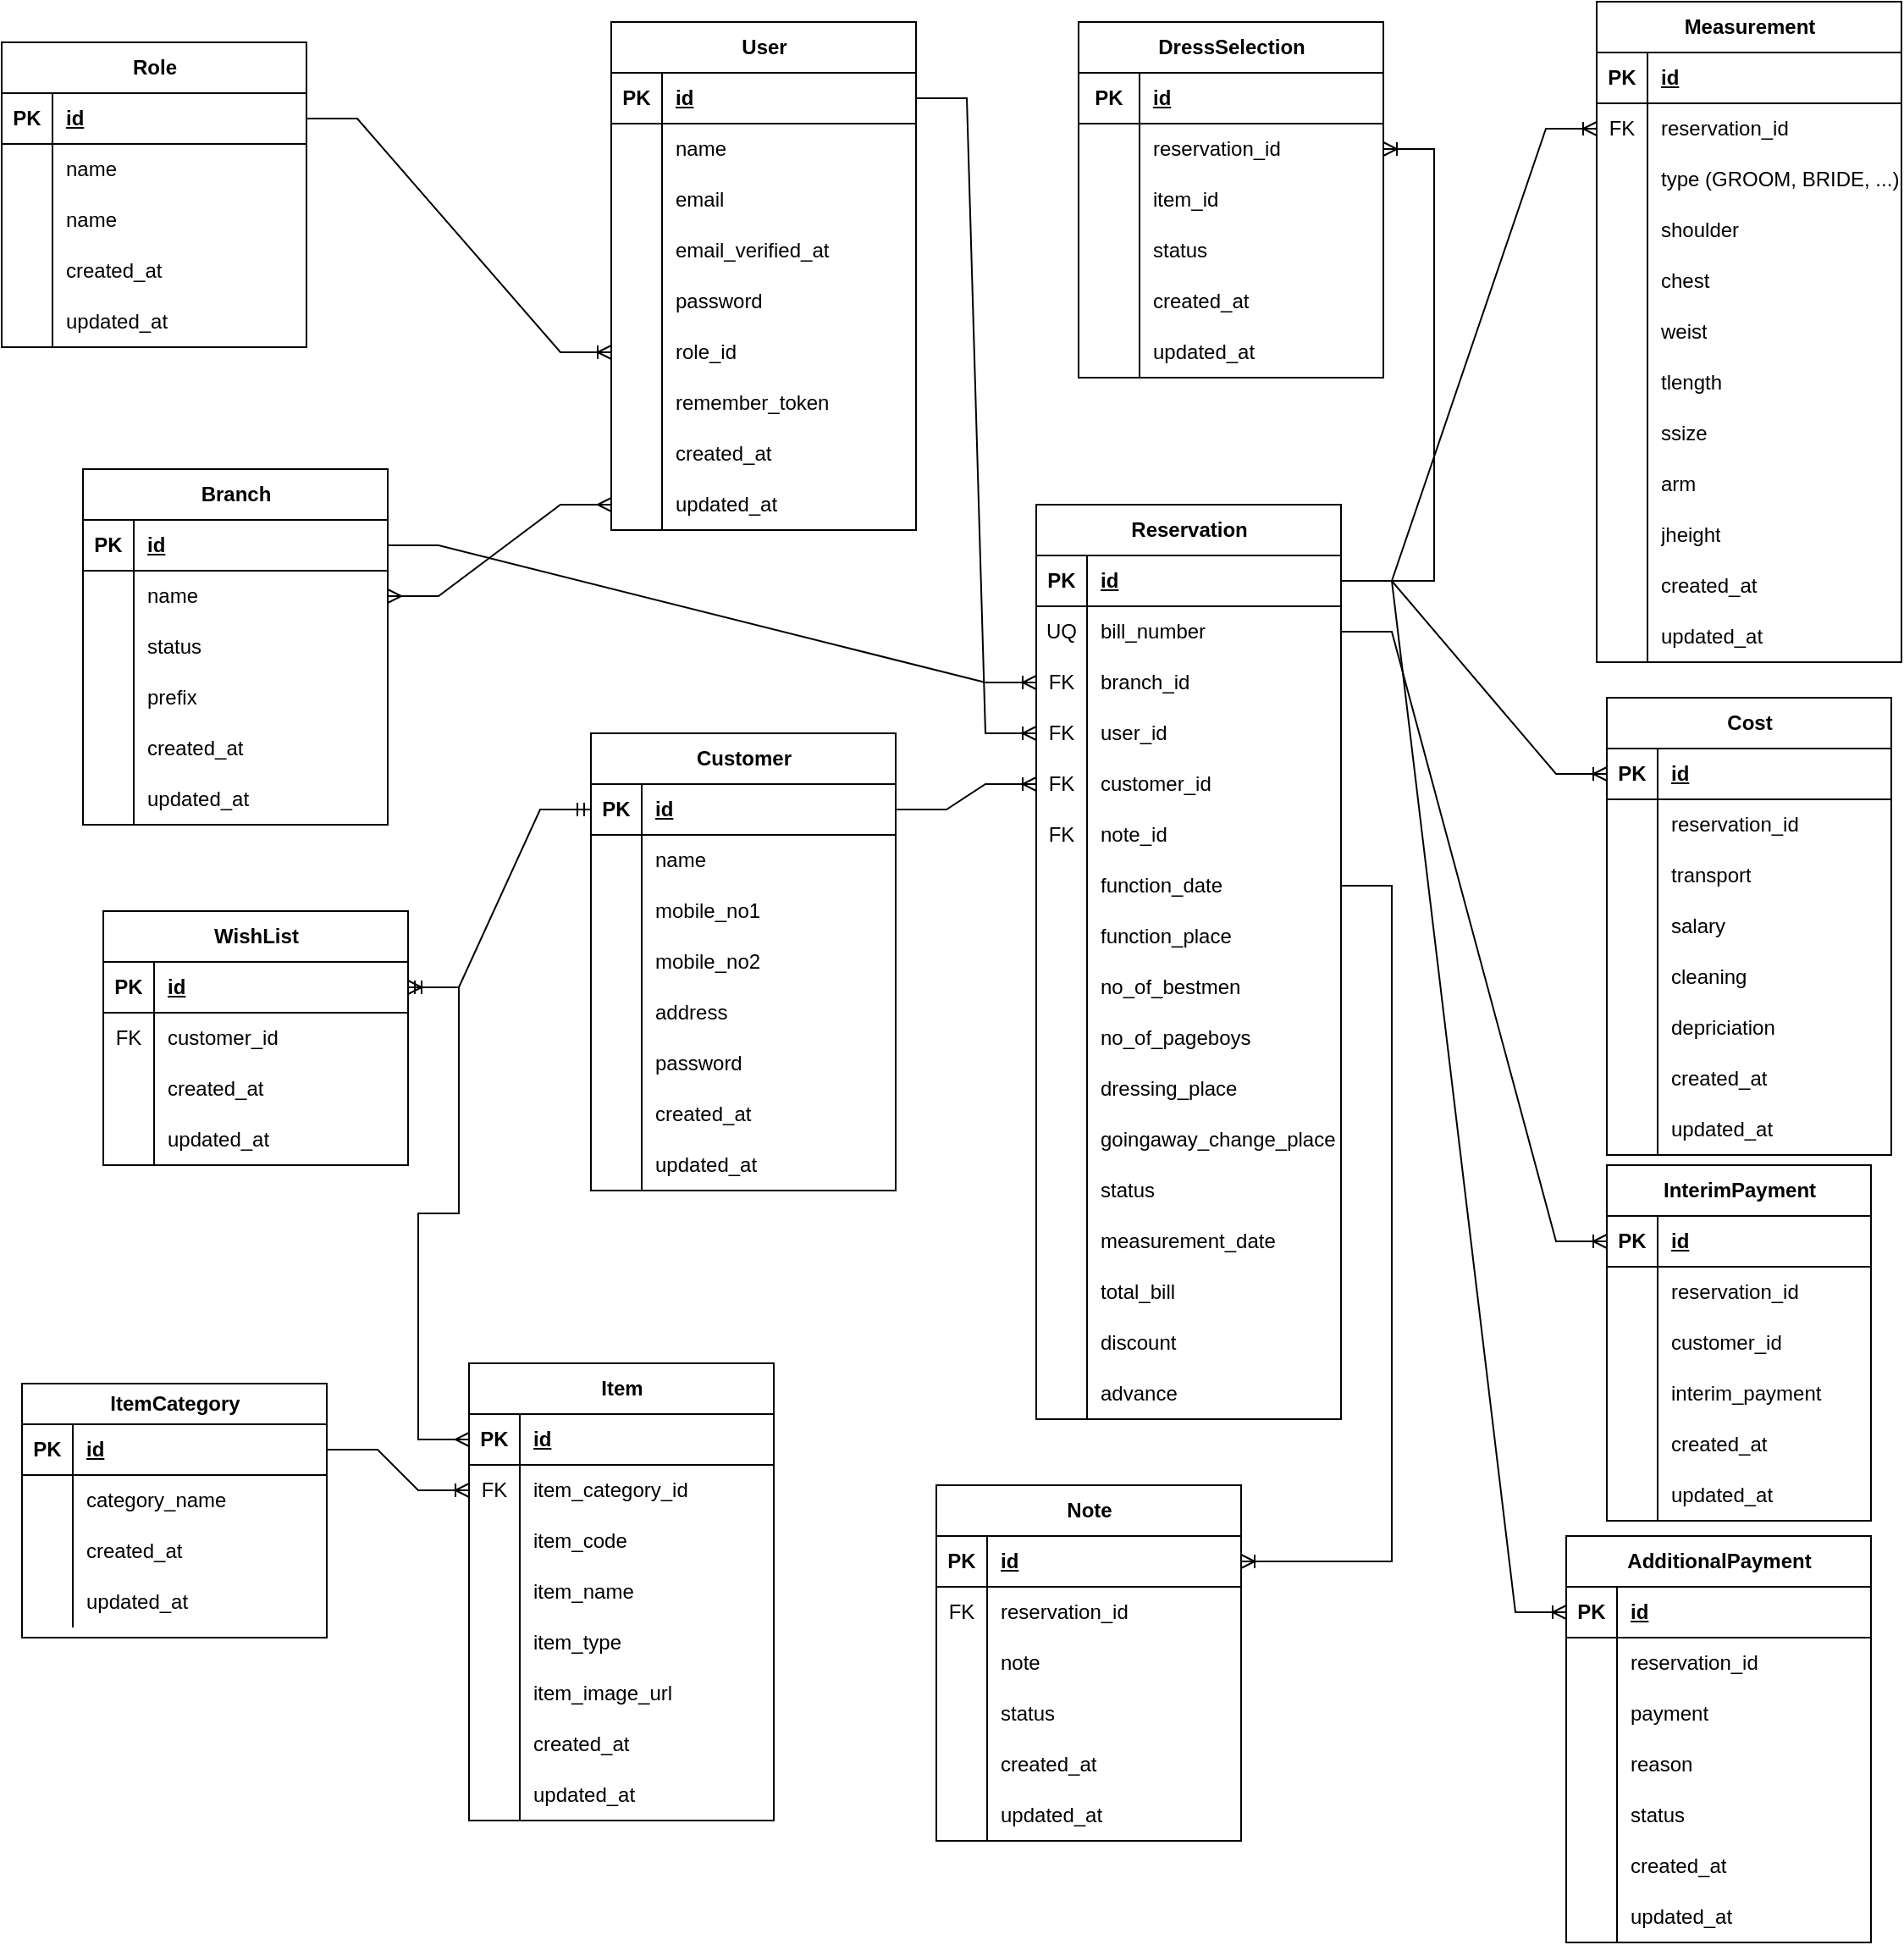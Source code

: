<mxfile version="21.5.0" type="github">
  <diagram id="R2lEEEUBdFMjLlhIrx00" name="Page-1">
    <mxGraphModel dx="2206" dy="1212" grid="1" gridSize="12" guides="1" tooltips="1" connect="1" arrows="1" fold="1" page="1" pageScale="1" pageWidth="1654" pageHeight="1169" math="0" shadow="0" extFonts="Permanent Marker^https://fonts.googleapis.com/css?family=Permanent+Marker">
      <root>
        <mxCell id="0" />
        <mxCell id="1" parent="0" />
        <mxCell id="pAzACiHj0Kj7zLUZGCqz-5" value="User" style="shape=table;startSize=30;container=1;collapsible=1;childLayout=tableLayout;fixedRows=1;rowLines=0;fontStyle=1;align=center;resizeLast=1;html=1;" vertex="1" parent="1">
          <mxGeometry x="626" y="24" width="180" height="300" as="geometry" />
        </mxCell>
        <mxCell id="pAzACiHj0Kj7zLUZGCqz-6" value="" style="shape=tableRow;horizontal=0;startSize=0;swimlaneHead=0;swimlaneBody=0;fillColor=none;collapsible=0;dropTarget=0;points=[[0,0.5],[1,0.5]];portConstraint=eastwest;top=0;left=0;right=0;bottom=1;" vertex="1" parent="pAzACiHj0Kj7zLUZGCqz-5">
          <mxGeometry y="30" width="180" height="30" as="geometry" />
        </mxCell>
        <mxCell id="pAzACiHj0Kj7zLUZGCqz-7" value="PK" style="shape=partialRectangle;connectable=0;fillColor=none;top=0;left=0;bottom=0;right=0;fontStyle=1;overflow=hidden;whiteSpace=wrap;html=1;" vertex="1" parent="pAzACiHj0Kj7zLUZGCqz-6">
          <mxGeometry width="30" height="30" as="geometry">
            <mxRectangle width="30" height="30" as="alternateBounds" />
          </mxGeometry>
        </mxCell>
        <mxCell id="pAzACiHj0Kj7zLUZGCqz-8" value="id" style="shape=partialRectangle;connectable=0;fillColor=none;top=0;left=0;bottom=0;right=0;align=left;spacingLeft=6;fontStyle=5;overflow=hidden;whiteSpace=wrap;html=1;" vertex="1" parent="pAzACiHj0Kj7zLUZGCqz-6">
          <mxGeometry x="30" width="150" height="30" as="geometry">
            <mxRectangle width="150" height="30" as="alternateBounds" />
          </mxGeometry>
        </mxCell>
        <mxCell id="pAzACiHj0Kj7zLUZGCqz-9" value="" style="shape=tableRow;horizontal=0;startSize=0;swimlaneHead=0;swimlaneBody=0;fillColor=none;collapsible=0;dropTarget=0;points=[[0,0.5],[1,0.5]];portConstraint=eastwest;top=0;left=0;right=0;bottom=0;" vertex="1" parent="pAzACiHj0Kj7zLUZGCqz-5">
          <mxGeometry y="60" width="180" height="30" as="geometry" />
        </mxCell>
        <mxCell id="pAzACiHj0Kj7zLUZGCqz-10" value="" style="shape=partialRectangle;connectable=0;fillColor=none;top=0;left=0;bottom=0;right=0;editable=1;overflow=hidden;whiteSpace=wrap;html=1;" vertex="1" parent="pAzACiHj0Kj7zLUZGCqz-9">
          <mxGeometry width="30" height="30" as="geometry">
            <mxRectangle width="30" height="30" as="alternateBounds" />
          </mxGeometry>
        </mxCell>
        <mxCell id="pAzACiHj0Kj7zLUZGCqz-11" value="name" style="shape=partialRectangle;connectable=0;fillColor=none;top=0;left=0;bottom=0;right=0;align=left;spacingLeft=6;overflow=hidden;whiteSpace=wrap;html=1;" vertex="1" parent="pAzACiHj0Kj7zLUZGCqz-9">
          <mxGeometry x="30" width="150" height="30" as="geometry">
            <mxRectangle width="150" height="30" as="alternateBounds" />
          </mxGeometry>
        </mxCell>
        <mxCell id="pAzACiHj0Kj7zLUZGCqz-12" value="" style="shape=tableRow;horizontal=0;startSize=0;swimlaneHead=0;swimlaneBody=0;fillColor=none;collapsible=0;dropTarget=0;points=[[0,0.5],[1,0.5]];portConstraint=eastwest;top=0;left=0;right=0;bottom=0;" vertex="1" parent="pAzACiHj0Kj7zLUZGCqz-5">
          <mxGeometry y="90" width="180" height="30" as="geometry" />
        </mxCell>
        <mxCell id="pAzACiHj0Kj7zLUZGCqz-13" value="" style="shape=partialRectangle;connectable=0;fillColor=none;top=0;left=0;bottom=0;right=0;editable=1;overflow=hidden;whiteSpace=wrap;html=1;" vertex="1" parent="pAzACiHj0Kj7zLUZGCqz-12">
          <mxGeometry width="30" height="30" as="geometry">
            <mxRectangle width="30" height="30" as="alternateBounds" />
          </mxGeometry>
        </mxCell>
        <mxCell id="pAzACiHj0Kj7zLUZGCqz-14" value="email" style="shape=partialRectangle;connectable=0;fillColor=none;top=0;left=0;bottom=0;right=0;align=left;spacingLeft=6;overflow=hidden;whiteSpace=wrap;html=1;" vertex="1" parent="pAzACiHj0Kj7zLUZGCqz-12">
          <mxGeometry x="30" width="150" height="30" as="geometry">
            <mxRectangle width="150" height="30" as="alternateBounds" />
          </mxGeometry>
        </mxCell>
        <mxCell id="pAzACiHj0Kj7zLUZGCqz-15" value="" style="shape=tableRow;horizontal=0;startSize=0;swimlaneHead=0;swimlaneBody=0;fillColor=none;collapsible=0;dropTarget=0;points=[[0,0.5],[1,0.5]];portConstraint=eastwest;top=0;left=0;right=0;bottom=0;" vertex="1" parent="pAzACiHj0Kj7zLUZGCqz-5">
          <mxGeometry y="120" width="180" height="30" as="geometry" />
        </mxCell>
        <mxCell id="pAzACiHj0Kj7zLUZGCqz-16" value="" style="shape=partialRectangle;connectable=0;fillColor=none;top=0;left=0;bottom=0;right=0;editable=1;overflow=hidden;whiteSpace=wrap;html=1;" vertex="1" parent="pAzACiHj0Kj7zLUZGCqz-15">
          <mxGeometry width="30" height="30" as="geometry">
            <mxRectangle width="30" height="30" as="alternateBounds" />
          </mxGeometry>
        </mxCell>
        <mxCell id="pAzACiHj0Kj7zLUZGCqz-17" value="email_verified_at" style="shape=partialRectangle;connectable=0;fillColor=none;top=0;left=0;bottom=0;right=0;align=left;spacingLeft=6;overflow=hidden;whiteSpace=wrap;html=1;" vertex="1" parent="pAzACiHj0Kj7zLUZGCqz-15">
          <mxGeometry x="30" width="150" height="30" as="geometry">
            <mxRectangle width="150" height="30" as="alternateBounds" />
          </mxGeometry>
        </mxCell>
        <mxCell id="pAzACiHj0Kj7zLUZGCqz-31" value="" style="shape=tableRow;horizontal=0;startSize=0;swimlaneHead=0;swimlaneBody=0;fillColor=none;collapsible=0;dropTarget=0;points=[[0,0.5],[1,0.5]];portConstraint=eastwest;top=0;left=0;right=0;bottom=0;" vertex="1" parent="pAzACiHj0Kj7zLUZGCqz-5">
          <mxGeometry y="150" width="180" height="30" as="geometry" />
        </mxCell>
        <mxCell id="pAzACiHj0Kj7zLUZGCqz-32" value="" style="shape=partialRectangle;connectable=0;fillColor=none;top=0;left=0;bottom=0;right=0;editable=1;overflow=hidden;whiteSpace=wrap;html=1;" vertex="1" parent="pAzACiHj0Kj7zLUZGCqz-31">
          <mxGeometry width="30" height="30" as="geometry">
            <mxRectangle width="30" height="30" as="alternateBounds" />
          </mxGeometry>
        </mxCell>
        <mxCell id="pAzACiHj0Kj7zLUZGCqz-33" value="password" style="shape=partialRectangle;connectable=0;fillColor=none;top=0;left=0;bottom=0;right=0;align=left;spacingLeft=6;overflow=hidden;whiteSpace=wrap;html=1;" vertex="1" parent="pAzACiHj0Kj7zLUZGCqz-31">
          <mxGeometry x="30" width="150" height="30" as="geometry">
            <mxRectangle width="150" height="30" as="alternateBounds" />
          </mxGeometry>
        </mxCell>
        <mxCell id="pAzACiHj0Kj7zLUZGCqz-381" value="" style="shape=tableRow;horizontal=0;startSize=0;swimlaneHead=0;swimlaneBody=0;fillColor=none;collapsible=0;dropTarget=0;points=[[0,0.5],[1,0.5]];portConstraint=eastwest;top=0;left=0;right=0;bottom=0;" vertex="1" parent="pAzACiHj0Kj7zLUZGCqz-5">
          <mxGeometry y="180" width="180" height="30" as="geometry" />
        </mxCell>
        <mxCell id="pAzACiHj0Kj7zLUZGCqz-382" value="" style="shape=partialRectangle;connectable=0;fillColor=none;top=0;left=0;bottom=0;right=0;editable=1;overflow=hidden;whiteSpace=wrap;html=1;" vertex="1" parent="pAzACiHj0Kj7zLUZGCqz-381">
          <mxGeometry width="30" height="30" as="geometry">
            <mxRectangle width="30" height="30" as="alternateBounds" />
          </mxGeometry>
        </mxCell>
        <mxCell id="pAzACiHj0Kj7zLUZGCqz-383" value="role_id" style="shape=partialRectangle;connectable=0;fillColor=none;top=0;left=0;bottom=0;right=0;align=left;spacingLeft=6;overflow=hidden;whiteSpace=wrap;html=1;" vertex="1" parent="pAzACiHj0Kj7zLUZGCqz-381">
          <mxGeometry x="30" width="150" height="30" as="geometry">
            <mxRectangle width="150" height="30" as="alternateBounds" />
          </mxGeometry>
        </mxCell>
        <mxCell id="pAzACiHj0Kj7zLUZGCqz-34" value="" style="shape=tableRow;horizontal=0;startSize=0;swimlaneHead=0;swimlaneBody=0;fillColor=none;collapsible=0;dropTarget=0;points=[[0,0.5],[1,0.5]];portConstraint=eastwest;top=0;left=0;right=0;bottom=0;" vertex="1" parent="pAzACiHj0Kj7zLUZGCqz-5">
          <mxGeometry y="210" width="180" height="30" as="geometry" />
        </mxCell>
        <mxCell id="pAzACiHj0Kj7zLUZGCqz-35" value="" style="shape=partialRectangle;connectable=0;fillColor=none;top=0;left=0;bottom=0;right=0;editable=1;overflow=hidden;whiteSpace=wrap;html=1;" vertex="1" parent="pAzACiHj0Kj7zLUZGCqz-34">
          <mxGeometry width="30" height="30" as="geometry">
            <mxRectangle width="30" height="30" as="alternateBounds" />
          </mxGeometry>
        </mxCell>
        <mxCell id="pAzACiHj0Kj7zLUZGCqz-36" value="remember_token" style="shape=partialRectangle;connectable=0;fillColor=none;top=0;left=0;bottom=0;right=0;align=left;spacingLeft=6;overflow=hidden;whiteSpace=wrap;html=1;" vertex="1" parent="pAzACiHj0Kj7zLUZGCqz-34">
          <mxGeometry x="30" width="150" height="30" as="geometry">
            <mxRectangle width="150" height="30" as="alternateBounds" />
          </mxGeometry>
        </mxCell>
        <mxCell id="pAzACiHj0Kj7zLUZGCqz-37" value="" style="shape=tableRow;horizontal=0;startSize=0;swimlaneHead=0;swimlaneBody=0;fillColor=none;collapsible=0;dropTarget=0;points=[[0,0.5],[1,0.5]];portConstraint=eastwest;top=0;left=0;right=0;bottom=0;" vertex="1" parent="pAzACiHj0Kj7zLUZGCqz-5">
          <mxGeometry y="240" width="180" height="30" as="geometry" />
        </mxCell>
        <mxCell id="pAzACiHj0Kj7zLUZGCqz-38" value="" style="shape=partialRectangle;connectable=0;fillColor=none;top=0;left=0;bottom=0;right=0;editable=1;overflow=hidden;whiteSpace=wrap;html=1;" vertex="1" parent="pAzACiHj0Kj7zLUZGCqz-37">
          <mxGeometry width="30" height="30" as="geometry">
            <mxRectangle width="30" height="30" as="alternateBounds" />
          </mxGeometry>
        </mxCell>
        <mxCell id="pAzACiHj0Kj7zLUZGCqz-39" value="created_at" style="shape=partialRectangle;connectable=0;fillColor=none;top=0;left=0;bottom=0;right=0;align=left;spacingLeft=6;overflow=hidden;whiteSpace=wrap;html=1;" vertex="1" parent="pAzACiHj0Kj7zLUZGCqz-37">
          <mxGeometry x="30" width="150" height="30" as="geometry">
            <mxRectangle width="150" height="30" as="alternateBounds" />
          </mxGeometry>
        </mxCell>
        <mxCell id="pAzACiHj0Kj7zLUZGCqz-40" value="" style="shape=tableRow;horizontal=0;startSize=0;swimlaneHead=0;swimlaneBody=0;fillColor=none;collapsible=0;dropTarget=0;points=[[0,0.5],[1,0.5]];portConstraint=eastwest;top=0;left=0;right=0;bottom=0;" vertex="1" parent="pAzACiHj0Kj7zLUZGCqz-5">
          <mxGeometry y="270" width="180" height="30" as="geometry" />
        </mxCell>
        <mxCell id="pAzACiHj0Kj7zLUZGCqz-41" value="" style="shape=partialRectangle;connectable=0;fillColor=none;top=0;left=0;bottom=0;right=0;editable=1;overflow=hidden;whiteSpace=wrap;html=1;" vertex="1" parent="pAzACiHj0Kj7zLUZGCqz-40">
          <mxGeometry width="30" height="30" as="geometry">
            <mxRectangle width="30" height="30" as="alternateBounds" />
          </mxGeometry>
        </mxCell>
        <mxCell id="pAzACiHj0Kj7zLUZGCqz-42" value="updated_at" style="shape=partialRectangle;connectable=0;fillColor=none;top=0;left=0;bottom=0;right=0;align=left;spacingLeft=6;overflow=hidden;whiteSpace=wrap;html=1;" vertex="1" parent="pAzACiHj0Kj7zLUZGCqz-40">
          <mxGeometry x="30" width="150" height="30" as="geometry">
            <mxRectangle width="150" height="30" as="alternateBounds" />
          </mxGeometry>
        </mxCell>
        <mxCell id="pAzACiHj0Kj7zLUZGCqz-43" value="Role" style="shape=table;startSize=30;container=1;collapsible=1;childLayout=tableLayout;fixedRows=1;rowLines=0;fontStyle=1;align=center;resizeLast=1;html=1;" vertex="1" parent="1">
          <mxGeometry x="266" y="36" width="180" height="180" as="geometry" />
        </mxCell>
        <mxCell id="pAzACiHj0Kj7zLUZGCqz-44" value="" style="shape=tableRow;horizontal=0;startSize=0;swimlaneHead=0;swimlaneBody=0;fillColor=none;collapsible=0;dropTarget=0;points=[[0,0.5],[1,0.5]];portConstraint=eastwest;top=0;left=0;right=0;bottom=1;" vertex="1" parent="pAzACiHj0Kj7zLUZGCqz-43">
          <mxGeometry y="30" width="180" height="30" as="geometry" />
        </mxCell>
        <mxCell id="pAzACiHj0Kj7zLUZGCqz-45" value="PK" style="shape=partialRectangle;connectable=0;fillColor=none;top=0;left=0;bottom=0;right=0;fontStyle=1;overflow=hidden;whiteSpace=wrap;html=1;" vertex="1" parent="pAzACiHj0Kj7zLUZGCqz-44">
          <mxGeometry width="30" height="30" as="geometry">
            <mxRectangle width="30" height="30" as="alternateBounds" />
          </mxGeometry>
        </mxCell>
        <mxCell id="pAzACiHj0Kj7zLUZGCqz-46" value="id" style="shape=partialRectangle;connectable=0;fillColor=none;top=0;left=0;bottom=0;right=0;align=left;spacingLeft=6;fontStyle=5;overflow=hidden;whiteSpace=wrap;html=1;" vertex="1" parent="pAzACiHj0Kj7zLUZGCqz-44">
          <mxGeometry x="30" width="150" height="30" as="geometry">
            <mxRectangle width="150" height="30" as="alternateBounds" />
          </mxGeometry>
        </mxCell>
        <mxCell id="pAzACiHj0Kj7zLUZGCqz-47" value="" style="shape=tableRow;horizontal=0;startSize=0;swimlaneHead=0;swimlaneBody=0;fillColor=none;collapsible=0;dropTarget=0;points=[[0,0.5],[1,0.5]];portConstraint=eastwest;top=0;left=0;right=0;bottom=0;" vertex="1" parent="pAzACiHj0Kj7zLUZGCqz-43">
          <mxGeometry y="60" width="180" height="30" as="geometry" />
        </mxCell>
        <mxCell id="pAzACiHj0Kj7zLUZGCqz-48" value="" style="shape=partialRectangle;connectable=0;fillColor=none;top=0;left=0;bottom=0;right=0;editable=1;overflow=hidden;whiteSpace=wrap;html=1;" vertex="1" parent="pAzACiHj0Kj7zLUZGCqz-47">
          <mxGeometry width="30" height="30" as="geometry">
            <mxRectangle width="30" height="30" as="alternateBounds" />
          </mxGeometry>
        </mxCell>
        <mxCell id="pAzACiHj0Kj7zLUZGCqz-49" value="name" style="shape=partialRectangle;connectable=0;fillColor=none;top=0;left=0;bottom=0;right=0;align=left;spacingLeft=6;overflow=hidden;whiteSpace=wrap;html=1;" vertex="1" parent="pAzACiHj0Kj7zLUZGCqz-47">
          <mxGeometry x="30" width="150" height="30" as="geometry">
            <mxRectangle width="150" height="30" as="alternateBounds" />
          </mxGeometry>
        </mxCell>
        <mxCell id="pAzACiHj0Kj7zLUZGCqz-56" value="" style="shape=tableRow;horizontal=0;startSize=0;swimlaneHead=0;swimlaneBody=0;fillColor=none;collapsible=0;dropTarget=0;points=[[0,0.5],[1,0.5]];portConstraint=eastwest;top=0;left=0;right=0;bottom=0;" vertex="1" parent="pAzACiHj0Kj7zLUZGCqz-43">
          <mxGeometry y="90" width="180" height="30" as="geometry" />
        </mxCell>
        <mxCell id="pAzACiHj0Kj7zLUZGCqz-57" value="" style="shape=partialRectangle;connectable=0;fillColor=none;top=0;left=0;bottom=0;right=0;editable=1;overflow=hidden;whiteSpace=wrap;html=1;" vertex="1" parent="pAzACiHj0Kj7zLUZGCqz-56">
          <mxGeometry width="30" height="30" as="geometry">
            <mxRectangle width="30" height="30" as="alternateBounds" />
          </mxGeometry>
        </mxCell>
        <mxCell id="pAzACiHj0Kj7zLUZGCqz-58" value="name" style="shape=partialRectangle;connectable=0;fillColor=none;top=0;left=0;bottom=0;right=0;align=left;spacingLeft=6;overflow=hidden;whiteSpace=wrap;html=1;" vertex="1" parent="pAzACiHj0Kj7zLUZGCqz-56">
          <mxGeometry x="30" width="150" height="30" as="geometry">
            <mxRectangle width="150" height="30" as="alternateBounds" />
          </mxGeometry>
        </mxCell>
        <mxCell id="pAzACiHj0Kj7zLUZGCqz-50" value="" style="shape=tableRow;horizontal=0;startSize=0;swimlaneHead=0;swimlaneBody=0;fillColor=none;collapsible=0;dropTarget=0;points=[[0,0.5],[1,0.5]];portConstraint=eastwest;top=0;left=0;right=0;bottom=0;" vertex="1" parent="pAzACiHj0Kj7zLUZGCqz-43">
          <mxGeometry y="120" width="180" height="30" as="geometry" />
        </mxCell>
        <mxCell id="pAzACiHj0Kj7zLUZGCqz-51" value="" style="shape=partialRectangle;connectable=0;fillColor=none;top=0;left=0;bottom=0;right=0;editable=1;overflow=hidden;whiteSpace=wrap;html=1;" vertex="1" parent="pAzACiHj0Kj7zLUZGCqz-50">
          <mxGeometry width="30" height="30" as="geometry">
            <mxRectangle width="30" height="30" as="alternateBounds" />
          </mxGeometry>
        </mxCell>
        <mxCell id="pAzACiHj0Kj7zLUZGCqz-52" value="created_at" style="shape=partialRectangle;connectable=0;fillColor=none;top=0;left=0;bottom=0;right=0;align=left;spacingLeft=6;overflow=hidden;whiteSpace=wrap;html=1;" vertex="1" parent="pAzACiHj0Kj7zLUZGCqz-50">
          <mxGeometry x="30" width="150" height="30" as="geometry">
            <mxRectangle width="150" height="30" as="alternateBounds" />
          </mxGeometry>
        </mxCell>
        <mxCell id="pAzACiHj0Kj7zLUZGCqz-53" value="" style="shape=tableRow;horizontal=0;startSize=0;swimlaneHead=0;swimlaneBody=0;fillColor=none;collapsible=0;dropTarget=0;points=[[0,0.5],[1,0.5]];portConstraint=eastwest;top=0;left=0;right=0;bottom=0;" vertex="1" parent="pAzACiHj0Kj7zLUZGCqz-43">
          <mxGeometry y="150" width="180" height="30" as="geometry" />
        </mxCell>
        <mxCell id="pAzACiHj0Kj7zLUZGCqz-54" value="" style="shape=partialRectangle;connectable=0;fillColor=none;top=0;left=0;bottom=0;right=0;editable=1;overflow=hidden;whiteSpace=wrap;html=1;" vertex="1" parent="pAzACiHj0Kj7zLUZGCqz-53">
          <mxGeometry width="30" height="30" as="geometry">
            <mxRectangle width="30" height="30" as="alternateBounds" />
          </mxGeometry>
        </mxCell>
        <mxCell id="pAzACiHj0Kj7zLUZGCqz-55" value="updated_at" style="shape=partialRectangle;connectable=0;fillColor=none;top=0;left=0;bottom=0;right=0;align=left;spacingLeft=6;overflow=hidden;whiteSpace=wrap;html=1;" vertex="1" parent="pAzACiHj0Kj7zLUZGCqz-53">
          <mxGeometry x="30" width="150" height="30" as="geometry">
            <mxRectangle width="150" height="30" as="alternateBounds" />
          </mxGeometry>
        </mxCell>
        <mxCell id="pAzACiHj0Kj7zLUZGCqz-59" value="Note" style="shape=table;startSize=30;container=1;collapsible=1;childLayout=tableLayout;fixedRows=1;rowLines=0;fontStyle=1;align=center;resizeLast=1;html=1;" vertex="1" parent="1">
          <mxGeometry x="818" y="888" width="180" height="210" as="geometry" />
        </mxCell>
        <mxCell id="pAzACiHj0Kj7zLUZGCqz-60" value="" style="shape=tableRow;horizontal=0;startSize=0;swimlaneHead=0;swimlaneBody=0;fillColor=none;collapsible=0;dropTarget=0;points=[[0,0.5],[1,0.5]];portConstraint=eastwest;top=0;left=0;right=0;bottom=1;" vertex="1" parent="pAzACiHj0Kj7zLUZGCqz-59">
          <mxGeometry y="30" width="180" height="30" as="geometry" />
        </mxCell>
        <mxCell id="pAzACiHj0Kj7zLUZGCqz-61" value="PK" style="shape=partialRectangle;connectable=0;fillColor=none;top=0;left=0;bottom=0;right=0;fontStyle=1;overflow=hidden;whiteSpace=wrap;html=1;" vertex="1" parent="pAzACiHj0Kj7zLUZGCqz-60">
          <mxGeometry width="30" height="30" as="geometry">
            <mxRectangle width="30" height="30" as="alternateBounds" />
          </mxGeometry>
        </mxCell>
        <mxCell id="pAzACiHj0Kj7zLUZGCqz-62" value="id" style="shape=partialRectangle;connectable=0;fillColor=none;top=0;left=0;bottom=0;right=0;align=left;spacingLeft=6;fontStyle=5;overflow=hidden;whiteSpace=wrap;html=1;" vertex="1" parent="pAzACiHj0Kj7zLUZGCqz-60">
          <mxGeometry x="30" width="150" height="30" as="geometry">
            <mxRectangle width="150" height="30" as="alternateBounds" />
          </mxGeometry>
        </mxCell>
        <mxCell id="pAzACiHj0Kj7zLUZGCqz-63" value="" style="shape=tableRow;horizontal=0;startSize=0;swimlaneHead=0;swimlaneBody=0;fillColor=none;collapsible=0;dropTarget=0;points=[[0,0.5],[1,0.5]];portConstraint=eastwest;top=0;left=0;right=0;bottom=0;" vertex="1" parent="pAzACiHj0Kj7zLUZGCqz-59">
          <mxGeometry y="60" width="180" height="30" as="geometry" />
        </mxCell>
        <mxCell id="pAzACiHj0Kj7zLUZGCqz-64" value="FK" style="shape=partialRectangle;connectable=0;fillColor=none;top=0;left=0;bottom=0;right=0;editable=1;overflow=hidden;whiteSpace=wrap;html=1;" vertex="1" parent="pAzACiHj0Kj7zLUZGCqz-63">
          <mxGeometry width="30" height="30" as="geometry">
            <mxRectangle width="30" height="30" as="alternateBounds" />
          </mxGeometry>
        </mxCell>
        <mxCell id="pAzACiHj0Kj7zLUZGCqz-65" value="reservation_id" style="shape=partialRectangle;connectable=0;fillColor=none;top=0;left=0;bottom=0;right=0;align=left;spacingLeft=6;overflow=hidden;whiteSpace=wrap;html=1;" vertex="1" parent="pAzACiHj0Kj7zLUZGCqz-63">
          <mxGeometry x="30" width="150" height="30" as="geometry">
            <mxRectangle width="150" height="30" as="alternateBounds" />
          </mxGeometry>
        </mxCell>
        <mxCell id="pAzACiHj0Kj7zLUZGCqz-66" value="" style="shape=tableRow;horizontal=0;startSize=0;swimlaneHead=0;swimlaneBody=0;fillColor=none;collapsible=0;dropTarget=0;points=[[0,0.5],[1,0.5]];portConstraint=eastwest;top=0;left=0;right=0;bottom=0;" vertex="1" parent="pAzACiHj0Kj7zLUZGCqz-59">
          <mxGeometry y="90" width="180" height="30" as="geometry" />
        </mxCell>
        <mxCell id="pAzACiHj0Kj7zLUZGCqz-67" value="" style="shape=partialRectangle;connectable=0;fillColor=none;top=0;left=0;bottom=0;right=0;editable=1;overflow=hidden;whiteSpace=wrap;html=1;" vertex="1" parent="pAzACiHj0Kj7zLUZGCqz-66">
          <mxGeometry width="30" height="30" as="geometry">
            <mxRectangle width="30" height="30" as="alternateBounds" />
          </mxGeometry>
        </mxCell>
        <mxCell id="pAzACiHj0Kj7zLUZGCqz-68" value="note" style="shape=partialRectangle;connectable=0;fillColor=none;top=0;left=0;bottom=0;right=0;align=left;spacingLeft=6;overflow=hidden;whiteSpace=wrap;html=1;" vertex="1" parent="pAzACiHj0Kj7zLUZGCqz-66">
          <mxGeometry x="30" width="150" height="30" as="geometry">
            <mxRectangle width="150" height="30" as="alternateBounds" />
          </mxGeometry>
        </mxCell>
        <mxCell id="pAzACiHj0Kj7zLUZGCqz-69" value="" style="shape=tableRow;horizontal=0;startSize=0;swimlaneHead=0;swimlaneBody=0;fillColor=none;collapsible=0;dropTarget=0;points=[[0,0.5],[1,0.5]];portConstraint=eastwest;top=0;left=0;right=0;bottom=0;" vertex="1" parent="pAzACiHj0Kj7zLUZGCqz-59">
          <mxGeometry y="120" width="180" height="30" as="geometry" />
        </mxCell>
        <mxCell id="pAzACiHj0Kj7zLUZGCqz-70" value="" style="shape=partialRectangle;connectable=0;fillColor=none;top=0;left=0;bottom=0;right=0;editable=1;overflow=hidden;whiteSpace=wrap;html=1;" vertex="1" parent="pAzACiHj0Kj7zLUZGCqz-69">
          <mxGeometry width="30" height="30" as="geometry">
            <mxRectangle width="30" height="30" as="alternateBounds" />
          </mxGeometry>
        </mxCell>
        <mxCell id="pAzACiHj0Kj7zLUZGCqz-71" value="status" style="shape=partialRectangle;connectable=0;fillColor=none;top=0;left=0;bottom=0;right=0;align=left;spacingLeft=6;overflow=hidden;whiteSpace=wrap;html=1;" vertex="1" parent="pAzACiHj0Kj7zLUZGCqz-69">
          <mxGeometry x="30" width="150" height="30" as="geometry">
            <mxRectangle width="150" height="30" as="alternateBounds" />
          </mxGeometry>
        </mxCell>
        <mxCell id="pAzACiHj0Kj7zLUZGCqz-72" value="" style="shape=tableRow;horizontal=0;startSize=0;swimlaneHead=0;swimlaneBody=0;fillColor=none;collapsible=0;dropTarget=0;points=[[0,0.5],[1,0.5]];portConstraint=eastwest;top=0;left=0;right=0;bottom=0;" vertex="1" parent="pAzACiHj0Kj7zLUZGCqz-59">
          <mxGeometry y="150" width="180" height="30" as="geometry" />
        </mxCell>
        <mxCell id="pAzACiHj0Kj7zLUZGCqz-73" value="" style="shape=partialRectangle;connectable=0;fillColor=none;top=0;left=0;bottom=0;right=0;editable=1;overflow=hidden;whiteSpace=wrap;html=1;" vertex="1" parent="pAzACiHj0Kj7zLUZGCqz-72">
          <mxGeometry width="30" height="30" as="geometry">
            <mxRectangle width="30" height="30" as="alternateBounds" />
          </mxGeometry>
        </mxCell>
        <mxCell id="pAzACiHj0Kj7zLUZGCqz-74" value="created_at" style="shape=partialRectangle;connectable=0;fillColor=none;top=0;left=0;bottom=0;right=0;align=left;spacingLeft=6;overflow=hidden;whiteSpace=wrap;html=1;" vertex="1" parent="pAzACiHj0Kj7zLUZGCqz-72">
          <mxGeometry x="30" width="150" height="30" as="geometry">
            <mxRectangle width="150" height="30" as="alternateBounds" />
          </mxGeometry>
        </mxCell>
        <mxCell id="pAzACiHj0Kj7zLUZGCqz-77" value="" style="shape=tableRow;horizontal=0;startSize=0;swimlaneHead=0;swimlaneBody=0;fillColor=none;collapsible=0;dropTarget=0;points=[[0,0.5],[1,0.5]];portConstraint=eastwest;top=0;left=0;right=0;bottom=0;" vertex="1" parent="pAzACiHj0Kj7zLUZGCqz-59">
          <mxGeometry y="180" width="180" height="30" as="geometry" />
        </mxCell>
        <mxCell id="pAzACiHj0Kj7zLUZGCqz-78" value="" style="shape=partialRectangle;connectable=0;fillColor=none;top=0;left=0;bottom=0;right=0;editable=1;overflow=hidden;whiteSpace=wrap;html=1;" vertex="1" parent="pAzACiHj0Kj7zLUZGCqz-77">
          <mxGeometry width="30" height="30" as="geometry">
            <mxRectangle width="30" height="30" as="alternateBounds" />
          </mxGeometry>
        </mxCell>
        <mxCell id="pAzACiHj0Kj7zLUZGCqz-79" value="updated_at" style="shape=partialRectangle;connectable=0;fillColor=none;top=0;left=0;bottom=0;right=0;align=left;spacingLeft=6;overflow=hidden;whiteSpace=wrap;html=1;" vertex="1" parent="pAzACiHj0Kj7zLUZGCqz-77">
          <mxGeometry x="30" width="150" height="30" as="geometry">
            <mxRectangle width="150" height="30" as="alternateBounds" />
          </mxGeometry>
        </mxCell>
        <mxCell id="pAzACiHj0Kj7zLUZGCqz-80" value="Measurement" style="shape=table;startSize=30;container=1;collapsible=1;childLayout=tableLayout;fixedRows=1;rowLines=0;fontStyle=1;align=center;resizeLast=1;html=1;" vertex="1" parent="1">
          <mxGeometry x="1208" y="12" width="180" height="390" as="geometry" />
        </mxCell>
        <mxCell id="pAzACiHj0Kj7zLUZGCqz-81" value="" style="shape=tableRow;horizontal=0;startSize=0;swimlaneHead=0;swimlaneBody=0;fillColor=none;collapsible=0;dropTarget=0;points=[[0,0.5],[1,0.5]];portConstraint=eastwest;top=0;left=0;right=0;bottom=1;" vertex="1" parent="pAzACiHj0Kj7zLUZGCqz-80">
          <mxGeometry y="30" width="180" height="30" as="geometry" />
        </mxCell>
        <mxCell id="pAzACiHj0Kj7zLUZGCqz-82" value="PK" style="shape=partialRectangle;connectable=0;fillColor=none;top=0;left=0;bottom=0;right=0;fontStyle=1;overflow=hidden;whiteSpace=wrap;html=1;" vertex="1" parent="pAzACiHj0Kj7zLUZGCqz-81">
          <mxGeometry width="30" height="30" as="geometry">
            <mxRectangle width="30" height="30" as="alternateBounds" />
          </mxGeometry>
        </mxCell>
        <mxCell id="pAzACiHj0Kj7zLUZGCqz-83" value="id" style="shape=partialRectangle;connectable=0;fillColor=none;top=0;left=0;bottom=0;right=0;align=left;spacingLeft=6;fontStyle=5;overflow=hidden;whiteSpace=wrap;html=1;" vertex="1" parent="pAzACiHj0Kj7zLUZGCqz-81">
          <mxGeometry x="30" width="150" height="30" as="geometry">
            <mxRectangle width="150" height="30" as="alternateBounds" />
          </mxGeometry>
        </mxCell>
        <mxCell id="pAzACiHj0Kj7zLUZGCqz-84" value="" style="shape=tableRow;horizontal=0;startSize=0;swimlaneHead=0;swimlaneBody=0;fillColor=none;collapsible=0;dropTarget=0;points=[[0,0.5],[1,0.5]];portConstraint=eastwest;top=0;left=0;right=0;bottom=0;" vertex="1" parent="pAzACiHj0Kj7zLUZGCqz-80">
          <mxGeometry y="60" width="180" height="30" as="geometry" />
        </mxCell>
        <mxCell id="pAzACiHj0Kj7zLUZGCqz-85" value="FK" style="shape=partialRectangle;connectable=0;fillColor=none;top=0;left=0;bottom=0;right=0;editable=1;overflow=hidden;whiteSpace=wrap;html=1;" vertex="1" parent="pAzACiHj0Kj7zLUZGCqz-84">
          <mxGeometry width="30" height="30" as="geometry">
            <mxRectangle width="30" height="30" as="alternateBounds" />
          </mxGeometry>
        </mxCell>
        <mxCell id="pAzACiHj0Kj7zLUZGCqz-86" value="reservation_id" style="shape=partialRectangle;connectable=0;fillColor=none;top=0;left=0;bottom=0;right=0;align=left;spacingLeft=6;overflow=hidden;whiteSpace=wrap;html=1;" vertex="1" parent="pAzACiHj0Kj7zLUZGCqz-84">
          <mxGeometry x="30" width="150" height="30" as="geometry">
            <mxRectangle width="150" height="30" as="alternateBounds" />
          </mxGeometry>
        </mxCell>
        <mxCell id="pAzACiHj0Kj7zLUZGCqz-87" value="" style="shape=tableRow;horizontal=0;startSize=0;swimlaneHead=0;swimlaneBody=0;fillColor=none;collapsible=0;dropTarget=0;points=[[0,0.5],[1,0.5]];portConstraint=eastwest;top=0;left=0;right=0;bottom=0;" vertex="1" parent="pAzACiHj0Kj7zLUZGCqz-80">
          <mxGeometry y="90" width="180" height="30" as="geometry" />
        </mxCell>
        <mxCell id="pAzACiHj0Kj7zLUZGCqz-88" value="" style="shape=partialRectangle;connectable=0;fillColor=none;top=0;left=0;bottom=0;right=0;editable=1;overflow=hidden;whiteSpace=wrap;html=1;" vertex="1" parent="pAzACiHj0Kj7zLUZGCqz-87">
          <mxGeometry width="30" height="30" as="geometry">
            <mxRectangle width="30" height="30" as="alternateBounds" />
          </mxGeometry>
        </mxCell>
        <mxCell id="pAzACiHj0Kj7zLUZGCqz-89" value="type (GROOM, BRIDE, ...)" style="shape=partialRectangle;connectable=0;fillColor=none;top=0;left=0;bottom=0;right=0;align=left;spacingLeft=6;overflow=hidden;whiteSpace=wrap;html=1;" vertex="1" parent="pAzACiHj0Kj7zLUZGCqz-87">
          <mxGeometry x="30" width="150" height="30" as="geometry">
            <mxRectangle width="150" height="30" as="alternateBounds" />
          </mxGeometry>
        </mxCell>
        <mxCell id="pAzACiHj0Kj7zLUZGCqz-90" value="" style="shape=tableRow;horizontal=0;startSize=0;swimlaneHead=0;swimlaneBody=0;fillColor=none;collapsible=0;dropTarget=0;points=[[0,0.5],[1,0.5]];portConstraint=eastwest;top=0;left=0;right=0;bottom=0;" vertex="1" parent="pAzACiHj0Kj7zLUZGCqz-80">
          <mxGeometry y="120" width="180" height="30" as="geometry" />
        </mxCell>
        <mxCell id="pAzACiHj0Kj7zLUZGCqz-91" value="" style="shape=partialRectangle;connectable=0;fillColor=none;top=0;left=0;bottom=0;right=0;editable=1;overflow=hidden;whiteSpace=wrap;html=1;" vertex="1" parent="pAzACiHj0Kj7zLUZGCqz-90">
          <mxGeometry width="30" height="30" as="geometry">
            <mxRectangle width="30" height="30" as="alternateBounds" />
          </mxGeometry>
        </mxCell>
        <mxCell id="pAzACiHj0Kj7zLUZGCqz-92" value="shoulder" style="shape=partialRectangle;connectable=0;fillColor=none;top=0;left=0;bottom=0;right=0;align=left;spacingLeft=6;overflow=hidden;whiteSpace=wrap;html=1;" vertex="1" parent="pAzACiHj0Kj7zLUZGCqz-90">
          <mxGeometry x="30" width="150" height="30" as="geometry">
            <mxRectangle width="150" height="30" as="alternateBounds" />
          </mxGeometry>
        </mxCell>
        <mxCell id="pAzACiHj0Kj7zLUZGCqz-93" value="" style="shape=tableRow;horizontal=0;startSize=0;swimlaneHead=0;swimlaneBody=0;fillColor=none;collapsible=0;dropTarget=0;points=[[0,0.5],[1,0.5]];portConstraint=eastwest;top=0;left=0;right=0;bottom=0;" vertex="1" parent="pAzACiHj0Kj7zLUZGCqz-80">
          <mxGeometry y="150" width="180" height="30" as="geometry" />
        </mxCell>
        <mxCell id="pAzACiHj0Kj7zLUZGCqz-94" value="" style="shape=partialRectangle;connectable=0;fillColor=none;top=0;left=0;bottom=0;right=0;editable=1;overflow=hidden;whiteSpace=wrap;html=1;" vertex="1" parent="pAzACiHj0Kj7zLUZGCqz-93">
          <mxGeometry width="30" height="30" as="geometry">
            <mxRectangle width="30" height="30" as="alternateBounds" />
          </mxGeometry>
        </mxCell>
        <mxCell id="pAzACiHj0Kj7zLUZGCqz-95" value="chest" style="shape=partialRectangle;connectable=0;fillColor=none;top=0;left=0;bottom=0;right=0;align=left;spacingLeft=6;overflow=hidden;whiteSpace=wrap;html=1;" vertex="1" parent="pAzACiHj0Kj7zLUZGCqz-93">
          <mxGeometry x="30" width="150" height="30" as="geometry">
            <mxRectangle width="150" height="30" as="alternateBounds" />
          </mxGeometry>
        </mxCell>
        <mxCell id="pAzACiHj0Kj7zLUZGCqz-96" value="" style="shape=tableRow;horizontal=0;startSize=0;swimlaneHead=0;swimlaneBody=0;fillColor=none;collapsible=0;dropTarget=0;points=[[0,0.5],[1,0.5]];portConstraint=eastwest;top=0;left=0;right=0;bottom=0;" vertex="1" parent="pAzACiHj0Kj7zLUZGCqz-80">
          <mxGeometry y="180" width="180" height="30" as="geometry" />
        </mxCell>
        <mxCell id="pAzACiHj0Kj7zLUZGCqz-97" value="" style="shape=partialRectangle;connectable=0;fillColor=none;top=0;left=0;bottom=0;right=0;editable=1;overflow=hidden;whiteSpace=wrap;html=1;" vertex="1" parent="pAzACiHj0Kj7zLUZGCqz-96">
          <mxGeometry width="30" height="30" as="geometry">
            <mxRectangle width="30" height="30" as="alternateBounds" />
          </mxGeometry>
        </mxCell>
        <mxCell id="pAzACiHj0Kj7zLUZGCqz-98" value="weist" style="shape=partialRectangle;connectable=0;fillColor=none;top=0;left=0;bottom=0;right=0;align=left;spacingLeft=6;overflow=hidden;whiteSpace=wrap;html=1;" vertex="1" parent="pAzACiHj0Kj7zLUZGCqz-96">
          <mxGeometry x="30" width="150" height="30" as="geometry">
            <mxRectangle width="150" height="30" as="alternateBounds" />
          </mxGeometry>
        </mxCell>
        <mxCell id="pAzACiHj0Kj7zLUZGCqz-99" value="" style="shape=tableRow;horizontal=0;startSize=0;swimlaneHead=0;swimlaneBody=0;fillColor=none;collapsible=0;dropTarget=0;points=[[0,0.5],[1,0.5]];portConstraint=eastwest;top=0;left=0;right=0;bottom=0;" vertex="1" parent="pAzACiHj0Kj7zLUZGCqz-80">
          <mxGeometry y="210" width="180" height="30" as="geometry" />
        </mxCell>
        <mxCell id="pAzACiHj0Kj7zLUZGCqz-100" value="" style="shape=partialRectangle;connectable=0;fillColor=none;top=0;left=0;bottom=0;right=0;editable=1;overflow=hidden;whiteSpace=wrap;html=1;" vertex="1" parent="pAzACiHj0Kj7zLUZGCqz-99">
          <mxGeometry width="30" height="30" as="geometry">
            <mxRectangle width="30" height="30" as="alternateBounds" />
          </mxGeometry>
        </mxCell>
        <mxCell id="pAzACiHj0Kj7zLUZGCqz-101" value="tlength" style="shape=partialRectangle;connectable=0;fillColor=none;top=0;left=0;bottom=0;right=0;align=left;spacingLeft=6;overflow=hidden;whiteSpace=wrap;html=1;" vertex="1" parent="pAzACiHj0Kj7zLUZGCqz-99">
          <mxGeometry x="30" width="150" height="30" as="geometry">
            <mxRectangle width="150" height="30" as="alternateBounds" />
          </mxGeometry>
        </mxCell>
        <mxCell id="pAzACiHj0Kj7zLUZGCqz-102" value="" style="shape=tableRow;horizontal=0;startSize=0;swimlaneHead=0;swimlaneBody=0;fillColor=none;collapsible=0;dropTarget=0;points=[[0,0.5],[1,0.5]];portConstraint=eastwest;top=0;left=0;right=0;bottom=0;" vertex="1" parent="pAzACiHj0Kj7zLUZGCqz-80">
          <mxGeometry y="240" width="180" height="30" as="geometry" />
        </mxCell>
        <mxCell id="pAzACiHj0Kj7zLUZGCqz-103" value="" style="shape=partialRectangle;connectable=0;fillColor=none;top=0;left=0;bottom=0;right=0;editable=1;overflow=hidden;whiteSpace=wrap;html=1;" vertex="1" parent="pAzACiHj0Kj7zLUZGCqz-102">
          <mxGeometry width="30" height="30" as="geometry">
            <mxRectangle width="30" height="30" as="alternateBounds" />
          </mxGeometry>
        </mxCell>
        <mxCell id="pAzACiHj0Kj7zLUZGCqz-104" value="ssize" style="shape=partialRectangle;connectable=0;fillColor=none;top=0;left=0;bottom=0;right=0;align=left;spacingLeft=6;overflow=hidden;whiteSpace=wrap;html=1;" vertex="1" parent="pAzACiHj0Kj7zLUZGCqz-102">
          <mxGeometry x="30" width="150" height="30" as="geometry">
            <mxRectangle width="150" height="30" as="alternateBounds" />
          </mxGeometry>
        </mxCell>
        <mxCell id="pAzACiHj0Kj7zLUZGCqz-105" value="" style="shape=tableRow;horizontal=0;startSize=0;swimlaneHead=0;swimlaneBody=0;fillColor=none;collapsible=0;dropTarget=0;points=[[0,0.5],[1,0.5]];portConstraint=eastwest;top=0;left=0;right=0;bottom=0;" vertex="1" parent="pAzACiHj0Kj7zLUZGCqz-80">
          <mxGeometry y="270" width="180" height="30" as="geometry" />
        </mxCell>
        <mxCell id="pAzACiHj0Kj7zLUZGCqz-106" value="" style="shape=partialRectangle;connectable=0;fillColor=none;top=0;left=0;bottom=0;right=0;editable=1;overflow=hidden;whiteSpace=wrap;html=1;" vertex="1" parent="pAzACiHj0Kj7zLUZGCqz-105">
          <mxGeometry width="30" height="30" as="geometry">
            <mxRectangle width="30" height="30" as="alternateBounds" />
          </mxGeometry>
        </mxCell>
        <mxCell id="pAzACiHj0Kj7zLUZGCqz-107" value="arm" style="shape=partialRectangle;connectable=0;fillColor=none;top=0;left=0;bottom=0;right=0;align=left;spacingLeft=6;overflow=hidden;whiteSpace=wrap;html=1;" vertex="1" parent="pAzACiHj0Kj7zLUZGCqz-105">
          <mxGeometry x="30" width="150" height="30" as="geometry">
            <mxRectangle width="150" height="30" as="alternateBounds" />
          </mxGeometry>
        </mxCell>
        <mxCell id="pAzACiHj0Kj7zLUZGCqz-108" value="" style="shape=tableRow;horizontal=0;startSize=0;swimlaneHead=0;swimlaneBody=0;fillColor=none;collapsible=0;dropTarget=0;points=[[0,0.5],[1,0.5]];portConstraint=eastwest;top=0;left=0;right=0;bottom=0;" vertex="1" parent="pAzACiHj0Kj7zLUZGCqz-80">
          <mxGeometry y="300" width="180" height="30" as="geometry" />
        </mxCell>
        <mxCell id="pAzACiHj0Kj7zLUZGCqz-109" value="" style="shape=partialRectangle;connectable=0;fillColor=none;top=0;left=0;bottom=0;right=0;editable=1;overflow=hidden;whiteSpace=wrap;html=1;" vertex="1" parent="pAzACiHj0Kj7zLUZGCqz-108">
          <mxGeometry width="30" height="30" as="geometry">
            <mxRectangle width="30" height="30" as="alternateBounds" />
          </mxGeometry>
        </mxCell>
        <mxCell id="pAzACiHj0Kj7zLUZGCqz-110" value="jheight" style="shape=partialRectangle;connectable=0;fillColor=none;top=0;left=0;bottom=0;right=0;align=left;spacingLeft=6;overflow=hidden;whiteSpace=wrap;html=1;" vertex="1" parent="pAzACiHj0Kj7zLUZGCqz-108">
          <mxGeometry x="30" width="150" height="30" as="geometry">
            <mxRectangle width="150" height="30" as="alternateBounds" />
          </mxGeometry>
        </mxCell>
        <mxCell id="pAzACiHj0Kj7zLUZGCqz-111" value="" style="shape=tableRow;horizontal=0;startSize=0;swimlaneHead=0;swimlaneBody=0;fillColor=none;collapsible=0;dropTarget=0;points=[[0,0.5],[1,0.5]];portConstraint=eastwest;top=0;left=0;right=0;bottom=0;" vertex="1" parent="pAzACiHj0Kj7zLUZGCqz-80">
          <mxGeometry y="330" width="180" height="30" as="geometry" />
        </mxCell>
        <mxCell id="pAzACiHj0Kj7zLUZGCqz-112" value="" style="shape=partialRectangle;connectable=0;fillColor=none;top=0;left=0;bottom=0;right=0;editable=1;overflow=hidden;whiteSpace=wrap;html=1;" vertex="1" parent="pAzACiHj0Kj7zLUZGCqz-111">
          <mxGeometry width="30" height="30" as="geometry">
            <mxRectangle width="30" height="30" as="alternateBounds" />
          </mxGeometry>
        </mxCell>
        <mxCell id="pAzACiHj0Kj7zLUZGCqz-113" value="created_at" style="shape=partialRectangle;connectable=0;fillColor=none;top=0;left=0;bottom=0;right=0;align=left;spacingLeft=6;overflow=hidden;whiteSpace=wrap;html=1;" vertex="1" parent="pAzACiHj0Kj7zLUZGCqz-111">
          <mxGeometry x="30" width="150" height="30" as="geometry">
            <mxRectangle width="150" height="30" as="alternateBounds" />
          </mxGeometry>
        </mxCell>
        <mxCell id="pAzACiHj0Kj7zLUZGCqz-114" value="" style="shape=tableRow;horizontal=0;startSize=0;swimlaneHead=0;swimlaneBody=0;fillColor=none;collapsible=0;dropTarget=0;points=[[0,0.5],[1,0.5]];portConstraint=eastwest;top=0;left=0;right=0;bottom=0;" vertex="1" parent="pAzACiHj0Kj7zLUZGCqz-80">
          <mxGeometry y="360" width="180" height="30" as="geometry" />
        </mxCell>
        <mxCell id="pAzACiHj0Kj7zLUZGCqz-115" value="" style="shape=partialRectangle;connectable=0;fillColor=none;top=0;left=0;bottom=0;right=0;editable=1;overflow=hidden;whiteSpace=wrap;html=1;" vertex="1" parent="pAzACiHj0Kj7zLUZGCqz-114">
          <mxGeometry width="30" height="30" as="geometry">
            <mxRectangle width="30" height="30" as="alternateBounds" />
          </mxGeometry>
        </mxCell>
        <mxCell id="pAzACiHj0Kj7zLUZGCqz-116" value="updated_at" style="shape=partialRectangle;connectable=0;fillColor=none;top=0;left=0;bottom=0;right=0;align=left;spacingLeft=6;overflow=hidden;whiteSpace=wrap;html=1;" vertex="1" parent="pAzACiHj0Kj7zLUZGCqz-114">
          <mxGeometry x="30" width="150" height="30" as="geometry">
            <mxRectangle width="150" height="30" as="alternateBounds" />
          </mxGeometry>
        </mxCell>
        <mxCell id="pAzACiHj0Kj7zLUZGCqz-117" value="ItemCategory" style="shape=table;startSize=24;container=1;collapsible=1;childLayout=tableLayout;fixedRows=1;rowLines=0;fontStyle=1;align=center;resizeLast=1;html=1;" vertex="1" parent="1">
          <mxGeometry x="278" y="828" width="180" height="150" as="geometry" />
        </mxCell>
        <mxCell id="pAzACiHj0Kj7zLUZGCqz-118" value="" style="shape=tableRow;horizontal=0;startSize=0;swimlaneHead=0;swimlaneBody=0;fillColor=none;collapsible=0;dropTarget=0;points=[[0,0.5],[1,0.5]];portConstraint=eastwest;top=0;left=0;right=0;bottom=1;" vertex="1" parent="pAzACiHj0Kj7zLUZGCqz-117">
          <mxGeometry y="24" width="180" height="30" as="geometry" />
        </mxCell>
        <mxCell id="pAzACiHj0Kj7zLUZGCqz-119" value="PK" style="shape=partialRectangle;connectable=0;fillColor=none;top=0;left=0;bottom=0;right=0;fontStyle=1;overflow=hidden;whiteSpace=wrap;html=1;" vertex="1" parent="pAzACiHj0Kj7zLUZGCqz-118">
          <mxGeometry width="30" height="30" as="geometry">
            <mxRectangle width="30" height="30" as="alternateBounds" />
          </mxGeometry>
        </mxCell>
        <mxCell id="pAzACiHj0Kj7zLUZGCqz-120" value="id" style="shape=partialRectangle;connectable=0;fillColor=none;top=0;left=0;bottom=0;right=0;align=left;spacingLeft=6;fontStyle=5;overflow=hidden;whiteSpace=wrap;html=1;" vertex="1" parent="pAzACiHj0Kj7zLUZGCqz-118">
          <mxGeometry x="30" width="150" height="30" as="geometry">
            <mxRectangle width="150" height="30" as="alternateBounds" />
          </mxGeometry>
        </mxCell>
        <mxCell id="pAzACiHj0Kj7zLUZGCqz-121" value="" style="shape=tableRow;horizontal=0;startSize=0;swimlaneHead=0;swimlaneBody=0;fillColor=none;collapsible=0;dropTarget=0;points=[[0,0.5],[1,0.5]];portConstraint=eastwest;top=0;left=0;right=0;bottom=0;" vertex="1" parent="pAzACiHj0Kj7zLUZGCqz-117">
          <mxGeometry y="54" width="180" height="30" as="geometry" />
        </mxCell>
        <mxCell id="pAzACiHj0Kj7zLUZGCqz-122" value="" style="shape=partialRectangle;connectable=0;fillColor=none;top=0;left=0;bottom=0;right=0;editable=1;overflow=hidden;whiteSpace=wrap;html=1;" vertex="1" parent="pAzACiHj0Kj7zLUZGCqz-121">
          <mxGeometry width="30" height="30" as="geometry">
            <mxRectangle width="30" height="30" as="alternateBounds" />
          </mxGeometry>
        </mxCell>
        <mxCell id="pAzACiHj0Kj7zLUZGCqz-123" value="category_name" style="shape=partialRectangle;connectable=0;fillColor=none;top=0;left=0;bottom=0;right=0;align=left;spacingLeft=6;overflow=hidden;whiteSpace=wrap;html=1;" vertex="1" parent="pAzACiHj0Kj7zLUZGCqz-121">
          <mxGeometry x="30" width="150" height="30" as="geometry">
            <mxRectangle width="150" height="30" as="alternateBounds" />
          </mxGeometry>
        </mxCell>
        <mxCell id="pAzACiHj0Kj7zLUZGCqz-124" value="" style="shape=tableRow;horizontal=0;startSize=0;swimlaneHead=0;swimlaneBody=0;fillColor=none;collapsible=0;dropTarget=0;points=[[0,0.5],[1,0.5]];portConstraint=eastwest;top=0;left=0;right=0;bottom=0;" vertex="1" parent="pAzACiHj0Kj7zLUZGCqz-117">
          <mxGeometry y="84" width="180" height="30" as="geometry" />
        </mxCell>
        <mxCell id="pAzACiHj0Kj7zLUZGCqz-125" value="" style="shape=partialRectangle;connectable=0;fillColor=none;top=0;left=0;bottom=0;right=0;editable=1;overflow=hidden;whiteSpace=wrap;html=1;" vertex="1" parent="pAzACiHj0Kj7zLUZGCqz-124">
          <mxGeometry width="30" height="30" as="geometry">
            <mxRectangle width="30" height="30" as="alternateBounds" />
          </mxGeometry>
        </mxCell>
        <mxCell id="pAzACiHj0Kj7zLUZGCqz-126" value="created_at" style="shape=partialRectangle;connectable=0;fillColor=none;top=0;left=0;bottom=0;right=0;align=left;spacingLeft=6;overflow=hidden;whiteSpace=wrap;html=1;" vertex="1" parent="pAzACiHj0Kj7zLUZGCqz-124">
          <mxGeometry x="30" width="150" height="30" as="geometry">
            <mxRectangle width="150" height="30" as="alternateBounds" />
          </mxGeometry>
        </mxCell>
        <mxCell id="pAzACiHj0Kj7zLUZGCqz-127" value="" style="shape=tableRow;horizontal=0;startSize=0;swimlaneHead=0;swimlaneBody=0;fillColor=none;collapsible=0;dropTarget=0;points=[[0,0.5],[1,0.5]];portConstraint=eastwest;top=0;left=0;right=0;bottom=0;" vertex="1" parent="pAzACiHj0Kj7zLUZGCqz-117">
          <mxGeometry y="114" width="180" height="30" as="geometry" />
        </mxCell>
        <mxCell id="pAzACiHj0Kj7zLUZGCqz-128" value="" style="shape=partialRectangle;connectable=0;fillColor=none;top=0;left=0;bottom=0;right=0;editable=1;overflow=hidden;whiteSpace=wrap;html=1;" vertex="1" parent="pAzACiHj0Kj7zLUZGCqz-127">
          <mxGeometry width="30" height="30" as="geometry">
            <mxRectangle width="30" height="30" as="alternateBounds" />
          </mxGeometry>
        </mxCell>
        <mxCell id="pAzACiHj0Kj7zLUZGCqz-129" value="updated_at" style="shape=partialRectangle;connectable=0;fillColor=none;top=0;left=0;bottom=0;right=0;align=left;spacingLeft=6;overflow=hidden;whiteSpace=wrap;html=1;" vertex="1" parent="pAzACiHj0Kj7zLUZGCqz-127">
          <mxGeometry x="30" width="150" height="30" as="geometry">
            <mxRectangle width="150" height="30" as="alternateBounds" />
          </mxGeometry>
        </mxCell>
        <mxCell id="pAzACiHj0Kj7zLUZGCqz-130" value="Item" style="shape=table;startSize=30;container=1;collapsible=1;childLayout=tableLayout;fixedRows=1;rowLines=0;fontStyle=1;align=center;resizeLast=1;html=1;" vertex="1" parent="1">
          <mxGeometry x="542" y="816" width="180" height="270" as="geometry" />
        </mxCell>
        <mxCell id="pAzACiHj0Kj7zLUZGCqz-131" value="" style="shape=tableRow;horizontal=0;startSize=0;swimlaneHead=0;swimlaneBody=0;fillColor=none;collapsible=0;dropTarget=0;points=[[0,0.5],[1,0.5]];portConstraint=eastwest;top=0;left=0;right=0;bottom=1;" vertex="1" parent="pAzACiHj0Kj7zLUZGCqz-130">
          <mxGeometry y="30" width="180" height="30" as="geometry" />
        </mxCell>
        <mxCell id="pAzACiHj0Kj7zLUZGCqz-132" value="PK" style="shape=partialRectangle;connectable=0;fillColor=none;top=0;left=0;bottom=0;right=0;fontStyle=1;overflow=hidden;whiteSpace=wrap;html=1;" vertex="1" parent="pAzACiHj0Kj7zLUZGCqz-131">
          <mxGeometry width="30" height="30" as="geometry">
            <mxRectangle width="30" height="30" as="alternateBounds" />
          </mxGeometry>
        </mxCell>
        <mxCell id="pAzACiHj0Kj7zLUZGCqz-133" value="id" style="shape=partialRectangle;connectable=0;fillColor=none;top=0;left=0;bottom=0;right=0;align=left;spacingLeft=6;fontStyle=5;overflow=hidden;whiteSpace=wrap;html=1;" vertex="1" parent="pAzACiHj0Kj7zLUZGCqz-131">
          <mxGeometry x="30" width="150" height="30" as="geometry">
            <mxRectangle width="150" height="30" as="alternateBounds" />
          </mxGeometry>
        </mxCell>
        <mxCell id="pAzACiHj0Kj7zLUZGCqz-134" value="" style="shape=tableRow;horizontal=0;startSize=0;swimlaneHead=0;swimlaneBody=0;fillColor=none;collapsible=0;dropTarget=0;points=[[0,0.5],[1,0.5]];portConstraint=eastwest;top=0;left=0;right=0;bottom=0;" vertex="1" parent="pAzACiHj0Kj7zLUZGCqz-130">
          <mxGeometry y="60" width="180" height="30" as="geometry" />
        </mxCell>
        <mxCell id="pAzACiHj0Kj7zLUZGCqz-135" value="FK" style="shape=partialRectangle;connectable=0;fillColor=none;top=0;left=0;bottom=0;right=0;editable=1;overflow=hidden;whiteSpace=wrap;html=1;" vertex="1" parent="pAzACiHj0Kj7zLUZGCqz-134">
          <mxGeometry width="30" height="30" as="geometry">
            <mxRectangle width="30" height="30" as="alternateBounds" />
          </mxGeometry>
        </mxCell>
        <mxCell id="pAzACiHj0Kj7zLUZGCqz-136" value="item_category_id" style="shape=partialRectangle;connectable=0;fillColor=none;top=0;left=0;bottom=0;right=0;align=left;spacingLeft=6;overflow=hidden;whiteSpace=wrap;html=1;" vertex="1" parent="pAzACiHj0Kj7zLUZGCqz-134">
          <mxGeometry x="30" width="150" height="30" as="geometry">
            <mxRectangle width="150" height="30" as="alternateBounds" />
          </mxGeometry>
        </mxCell>
        <mxCell id="pAzACiHj0Kj7zLUZGCqz-137" value="" style="shape=tableRow;horizontal=0;startSize=0;swimlaneHead=0;swimlaneBody=0;fillColor=none;collapsible=0;dropTarget=0;points=[[0,0.5],[1,0.5]];portConstraint=eastwest;top=0;left=0;right=0;bottom=0;" vertex="1" parent="pAzACiHj0Kj7zLUZGCqz-130">
          <mxGeometry y="90" width="180" height="30" as="geometry" />
        </mxCell>
        <mxCell id="pAzACiHj0Kj7zLUZGCqz-138" value="" style="shape=partialRectangle;connectable=0;fillColor=none;top=0;left=0;bottom=0;right=0;editable=1;overflow=hidden;whiteSpace=wrap;html=1;" vertex="1" parent="pAzACiHj0Kj7zLUZGCqz-137">
          <mxGeometry width="30" height="30" as="geometry">
            <mxRectangle width="30" height="30" as="alternateBounds" />
          </mxGeometry>
        </mxCell>
        <mxCell id="pAzACiHj0Kj7zLUZGCqz-139" value="item_code" style="shape=partialRectangle;connectable=0;fillColor=none;top=0;left=0;bottom=0;right=0;align=left;spacingLeft=6;overflow=hidden;whiteSpace=wrap;html=1;" vertex="1" parent="pAzACiHj0Kj7zLUZGCqz-137">
          <mxGeometry x="30" width="150" height="30" as="geometry">
            <mxRectangle width="150" height="30" as="alternateBounds" />
          </mxGeometry>
        </mxCell>
        <mxCell id="pAzACiHj0Kj7zLUZGCqz-140" value="" style="shape=tableRow;horizontal=0;startSize=0;swimlaneHead=0;swimlaneBody=0;fillColor=none;collapsible=0;dropTarget=0;points=[[0,0.5],[1,0.5]];portConstraint=eastwest;top=0;left=0;right=0;bottom=0;" vertex="1" parent="pAzACiHj0Kj7zLUZGCqz-130">
          <mxGeometry y="120" width="180" height="30" as="geometry" />
        </mxCell>
        <mxCell id="pAzACiHj0Kj7zLUZGCqz-141" value="" style="shape=partialRectangle;connectable=0;fillColor=none;top=0;left=0;bottom=0;right=0;editable=1;overflow=hidden;whiteSpace=wrap;html=1;" vertex="1" parent="pAzACiHj0Kj7zLUZGCqz-140">
          <mxGeometry width="30" height="30" as="geometry">
            <mxRectangle width="30" height="30" as="alternateBounds" />
          </mxGeometry>
        </mxCell>
        <mxCell id="pAzACiHj0Kj7zLUZGCqz-142" value="item_name" style="shape=partialRectangle;connectable=0;fillColor=none;top=0;left=0;bottom=0;right=0;align=left;spacingLeft=6;overflow=hidden;whiteSpace=wrap;html=1;" vertex="1" parent="pAzACiHj0Kj7zLUZGCqz-140">
          <mxGeometry x="30" width="150" height="30" as="geometry">
            <mxRectangle width="150" height="30" as="alternateBounds" />
          </mxGeometry>
        </mxCell>
        <mxCell id="pAzACiHj0Kj7zLUZGCqz-143" value="" style="shape=tableRow;horizontal=0;startSize=0;swimlaneHead=0;swimlaneBody=0;fillColor=none;collapsible=0;dropTarget=0;points=[[0,0.5],[1,0.5]];portConstraint=eastwest;top=0;left=0;right=0;bottom=0;" vertex="1" parent="pAzACiHj0Kj7zLUZGCqz-130">
          <mxGeometry y="150" width="180" height="30" as="geometry" />
        </mxCell>
        <mxCell id="pAzACiHj0Kj7zLUZGCqz-144" value="" style="shape=partialRectangle;connectable=0;fillColor=none;top=0;left=0;bottom=0;right=0;editable=1;overflow=hidden;whiteSpace=wrap;html=1;" vertex="1" parent="pAzACiHj0Kj7zLUZGCqz-143">
          <mxGeometry width="30" height="30" as="geometry">
            <mxRectangle width="30" height="30" as="alternateBounds" />
          </mxGeometry>
        </mxCell>
        <mxCell id="pAzACiHj0Kj7zLUZGCqz-145" value="item_type" style="shape=partialRectangle;connectable=0;fillColor=none;top=0;left=0;bottom=0;right=0;align=left;spacingLeft=6;overflow=hidden;whiteSpace=wrap;html=1;" vertex="1" parent="pAzACiHj0Kj7zLUZGCqz-143">
          <mxGeometry x="30" width="150" height="30" as="geometry">
            <mxRectangle width="150" height="30" as="alternateBounds" />
          </mxGeometry>
        </mxCell>
        <mxCell id="pAzACiHj0Kj7zLUZGCqz-146" value="" style="shape=tableRow;horizontal=0;startSize=0;swimlaneHead=0;swimlaneBody=0;fillColor=none;collapsible=0;dropTarget=0;points=[[0,0.5],[1,0.5]];portConstraint=eastwest;top=0;left=0;right=0;bottom=0;" vertex="1" parent="pAzACiHj0Kj7zLUZGCqz-130">
          <mxGeometry y="180" width="180" height="30" as="geometry" />
        </mxCell>
        <mxCell id="pAzACiHj0Kj7zLUZGCqz-147" value="" style="shape=partialRectangle;connectable=0;fillColor=none;top=0;left=0;bottom=0;right=0;editable=1;overflow=hidden;whiteSpace=wrap;html=1;" vertex="1" parent="pAzACiHj0Kj7zLUZGCqz-146">
          <mxGeometry width="30" height="30" as="geometry">
            <mxRectangle width="30" height="30" as="alternateBounds" />
          </mxGeometry>
        </mxCell>
        <mxCell id="pAzACiHj0Kj7zLUZGCqz-148" value="item_image_url" style="shape=partialRectangle;connectable=0;fillColor=none;top=0;left=0;bottom=0;right=0;align=left;spacingLeft=6;overflow=hidden;whiteSpace=wrap;html=1;" vertex="1" parent="pAzACiHj0Kj7zLUZGCqz-146">
          <mxGeometry x="30" width="150" height="30" as="geometry">
            <mxRectangle width="150" height="30" as="alternateBounds" />
          </mxGeometry>
        </mxCell>
        <mxCell id="pAzACiHj0Kj7zLUZGCqz-149" value="" style="shape=tableRow;horizontal=0;startSize=0;swimlaneHead=0;swimlaneBody=0;fillColor=none;collapsible=0;dropTarget=0;points=[[0,0.5],[1,0.5]];portConstraint=eastwest;top=0;left=0;right=0;bottom=0;" vertex="1" parent="pAzACiHj0Kj7zLUZGCqz-130">
          <mxGeometry y="210" width="180" height="30" as="geometry" />
        </mxCell>
        <mxCell id="pAzACiHj0Kj7zLUZGCqz-150" value="" style="shape=partialRectangle;connectable=0;fillColor=none;top=0;left=0;bottom=0;right=0;editable=1;overflow=hidden;whiteSpace=wrap;html=1;" vertex="1" parent="pAzACiHj0Kj7zLUZGCqz-149">
          <mxGeometry width="30" height="30" as="geometry">
            <mxRectangle width="30" height="30" as="alternateBounds" />
          </mxGeometry>
        </mxCell>
        <mxCell id="pAzACiHj0Kj7zLUZGCqz-151" value="created_at" style="shape=partialRectangle;connectable=0;fillColor=none;top=0;left=0;bottom=0;right=0;align=left;spacingLeft=6;overflow=hidden;whiteSpace=wrap;html=1;" vertex="1" parent="pAzACiHj0Kj7zLUZGCqz-149">
          <mxGeometry x="30" width="150" height="30" as="geometry">
            <mxRectangle width="150" height="30" as="alternateBounds" />
          </mxGeometry>
        </mxCell>
        <mxCell id="pAzACiHj0Kj7zLUZGCqz-152" value="" style="shape=tableRow;horizontal=0;startSize=0;swimlaneHead=0;swimlaneBody=0;fillColor=none;collapsible=0;dropTarget=0;points=[[0,0.5],[1,0.5]];portConstraint=eastwest;top=0;left=0;right=0;bottom=0;" vertex="1" parent="pAzACiHj0Kj7zLUZGCqz-130">
          <mxGeometry y="240" width="180" height="30" as="geometry" />
        </mxCell>
        <mxCell id="pAzACiHj0Kj7zLUZGCqz-153" value="" style="shape=partialRectangle;connectable=0;fillColor=none;top=0;left=0;bottom=0;right=0;editable=1;overflow=hidden;whiteSpace=wrap;html=1;" vertex="1" parent="pAzACiHj0Kj7zLUZGCqz-152">
          <mxGeometry width="30" height="30" as="geometry">
            <mxRectangle width="30" height="30" as="alternateBounds" />
          </mxGeometry>
        </mxCell>
        <mxCell id="pAzACiHj0Kj7zLUZGCqz-154" value="updated_at" style="shape=partialRectangle;connectable=0;fillColor=none;top=0;left=0;bottom=0;right=0;align=left;spacingLeft=6;overflow=hidden;whiteSpace=wrap;html=1;" vertex="1" parent="pAzACiHj0Kj7zLUZGCqz-152">
          <mxGeometry x="30" width="150" height="30" as="geometry">
            <mxRectangle width="150" height="30" as="alternateBounds" />
          </mxGeometry>
        </mxCell>
        <mxCell id="pAzACiHj0Kj7zLUZGCqz-155" value="Customer" style="shape=table;startSize=30;container=1;collapsible=1;childLayout=tableLayout;fixedRows=1;rowLines=0;fontStyle=1;align=center;resizeLast=1;html=1;" vertex="1" parent="1">
          <mxGeometry x="614" y="444" width="180" height="270" as="geometry" />
        </mxCell>
        <mxCell id="pAzACiHj0Kj7zLUZGCqz-156" value="" style="shape=tableRow;horizontal=0;startSize=0;swimlaneHead=0;swimlaneBody=0;fillColor=none;collapsible=0;dropTarget=0;points=[[0,0.5],[1,0.5]];portConstraint=eastwest;top=0;left=0;right=0;bottom=1;" vertex="1" parent="pAzACiHj0Kj7zLUZGCqz-155">
          <mxGeometry y="30" width="180" height="30" as="geometry" />
        </mxCell>
        <mxCell id="pAzACiHj0Kj7zLUZGCqz-157" value="PK" style="shape=partialRectangle;connectable=0;fillColor=none;top=0;left=0;bottom=0;right=0;fontStyle=1;overflow=hidden;whiteSpace=wrap;html=1;" vertex="1" parent="pAzACiHj0Kj7zLUZGCqz-156">
          <mxGeometry width="30" height="30" as="geometry">
            <mxRectangle width="30" height="30" as="alternateBounds" />
          </mxGeometry>
        </mxCell>
        <mxCell id="pAzACiHj0Kj7zLUZGCqz-158" value="id" style="shape=partialRectangle;connectable=0;fillColor=none;top=0;left=0;bottom=0;right=0;align=left;spacingLeft=6;fontStyle=5;overflow=hidden;whiteSpace=wrap;html=1;" vertex="1" parent="pAzACiHj0Kj7zLUZGCqz-156">
          <mxGeometry x="30" width="150" height="30" as="geometry">
            <mxRectangle width="150" height="30" as="alternateBounds" />
          </mxGeometry>
        </mxCell>
        <mxCell id="pAzACiHj0Kj7zLUZGCqz-286" value="" style="shape=tableRow;horizontal=0;startSize=0;swimlaneHead=0;swimlaneBody=0;fillColor=none;collapsible=0;dropTarget=0;points=[[0,0.5],[1,0.5]];portConstraint=eastwest;top=0;left=0;right=0;bottom=0;" vertex="1" parent="pAzACiHj0Kj7zLUZGCqz-155">
          <mxGeometry y="60" width="180" height="30" as="geometry" />
        </mxCell>
        <mxCell id="pAzACiHj0Kj7zLUZGCqz-287" value="" style="shape=partialRectangle;connectable=0;fillColor=none;top=0;left=0;bottom=0;right=0;editable=1;overflow=hidden;whiteSpace=wrap;html=1;" vertex="1" parent="pAzACiHj0Kj7zLUZGCqz-286">
          <mxGeometry width="30" height="30" as="geometry">
            <mxRectangle width="30" height="30" as="alternateBounds" />
          </mxGeometry>
        </mxCell>
        <mxCell id="pAzACiHj0Kj7zLUZGCqz-288" value="name" style="shape=partialRectangle;connectable=0;fillColor=none;top=0;left=0;bottom=0;right=0;align=left;spacingLeft=6;overflow=hidden;whiteSpace=wrap;html=1;" vertex="1" parent="pAzACiHj0Kj7zLUZGCqz-286">
          <mxGeometry x="30" width="150" height="30" as="geometry">
            <mxRectangle width="150" height="30" as="alternateBounds" />
          </mxGeometry>
        </mxCell>
        <mxCell id="pAzACiHj0Kj7zLUZGCqz-159" value="" style="shape=tableRow;horizontal=0;startSize=0;swimlaneHead=0;swimlaneBody=0;fillColor=none;collapsible=0;dropTarget=0;points=[[0,0.5],[1,0.5]];portConstraint=eastwest;top=0;left=0;right=0;bottom=0;" vertex="1" parent="pAzACiHj0Kj7zLUZGCqz-155">
          <mxGeometry y="90" width="180" height="30" as="geometry" />
        </mxCell>
        <mxCell id="pAzACiHj0Kj7zLUZGCqz-160" value="" style="shape=partialRectangle;connectable=0;fillColor=none;top=0;left=0;bottom=0;right=0;editable=1;overflow=hidden;whiteSpace=wrap;html=1;" vertex="1" parent="pAzACiHj0Kj7zLUZGCqz-159">
          <mxGeometry width="30" height="30" as="geometry">
            <mxRectangle width="30" height="30" as="alternateBounds" />
          </mxGeometry>
        </mxCell>
        <mxCell id="pAzACiHj0Kj7zLUZGCqz-161" value="mobile_no1" style="shape=partialRectangle;connectable=0;fillColor=none;top=0;left=0;bottom=0;right=0;align=left;spacingLeft=6;overflow=hidden;whiteSpace=wrap;html=1;" vertex="1" parent="pAzACiHj0Kj7zLUZGCqz-159">
          <mxGeometry x="30" width="150" height="30" as="geometry">
            <mxRectangle width="150" height="30" as="alternateBounds" />
          </mxGeometry>
        </mxCell>
        <mxCell id="pAzACiHj0Kj7zLUZGCqz-292" value="" style="shape=tableRow;horizontal=0;startSize=0;swimlaneHead=0;swimlaneBody=0;fillColor=none;collapsible=0;dropTarget=0;points=[[0,0.5],[1,0.5]];portConstraint=eastwest;top=0;left=0;right=0;bottom=0;" vertex="1" parent="pAzACiHj0Kj7zLUZGCqz-155">
          <mxGeometry y="120" width="180" height="30" as="geometry" />
        </mxCell>
        <mxCell id="pAzACiHj0Kj7zLUZGCqz-293" value="" style="shape=partialRectangle;connectable=0;fillColor=none;top=0;left=0;bottom=0;right=0;editable=1;overflow=hidden;whiteSpace=wrap;html=1;" vertex="1" parent="pAzACiHj0Kj7zLUZGCqz-292">
          <mxGeometry width="30" height="30" as="geometry">
            <mxRectangle width="30" height="30" as="alternateBounds" />
          </mxGeometry>
        </mxCell>
        <mxCell id="pAzACiHj0Kj7zLUZGCqz-294" value="mobile_no2" style="shape=partialRectangle;connectable=0;fillColor=none;top=0;left=0;bottom=0;right=0;align=left;spacingLeft=6;overflow=hidden;whiteSpace=wrap;html=1;" vertex="1" parent="pAzACiHj0Kj7zLUZGCqz-292">
          <mxGeometry x="30" width="150" height="30" as="geometry">
            <mxRectangle width="150" height="30" as="alternateBounds" />
          </mxGeometry>
        </mxCell>
        <mxCell id="pAzACiHj0Kj7zLUZGCqz-289" value="" style="shape=tableRow;horizontal=0;startSize=0;swimlaneHead=0;swimlaneBody=0;fillColor=none;collapsible=0;dropTarget=0;points=[[0,0.5],[1,0.5]];portConstraint=eastwest;top=0;left=0;right=0;bottom=0;" vertex="1" parent="pAzACiHj0Kj7zLUZGCqz-155">
          <mxGeometry y="150" width="180" height="30" as="geometry" />
        </mxCell>
        <mxCell id="pAzACiHj0Kj7zLUZGCqz-290" value="" style="shape=partialRectangle;connectable=0;fillColor=none;top=0;left=0;bottom=0;right=0;editable=1;overflow=hidden;whiteSpace=wrap;html=1;" vertex="1" parent="pAzACiHj0Kj7zLUZGCqz-289">
          <mxGeometry width="30" height="30" as="geometry">
            <mxRectangle width="30" height="30" as="alternateBounds" />
          </mxGeometry>
        </mxCell>
        <mxCell id="pAzACiHj0Kj7zLUZGCqz-291" value="address" style="shape=partialRectangle;connectable=0;fillColor=none;top=0;left=0;bottom=0;right=0;align=left;spacingLeft=6;overflow=hidden;whiteSpace=wrap;html=1;" vertex="1" parent="pAzACiHj0Kj7zLUZGCqz-289">
          <mxGeometry x="30" width="150" height="30" as="geometry">
            <mxRectangle width="150" height="30" as="alternateBounds" />
          </mxGeometry>
        </mxCell>
        <mxCell id="pAzACiHj0Kj7zLUZGCqz-162" value="" style="shape=tableRow;horizontal=0;startSize=0;swimlaneHead=0;swimlaneBody=0;fillColor=none;collapsible=0;dropTarget=0;points=[[0,0.5],[1,0.5]];portConstraint=eastwest;top=0;left=0;right=0;bottom=0;" vertex="1" parent="pAzACiHj0Kj7zLUZGCqz-155">
          <mxGeometry y="180" width="180" height="30" as="geometry" />
        </mxCell>
        <mxCell id="pAzACiHj0Kj7zLUZGCqz-163" value="" style="shape=partialRectangle;connectable=0;fillColor=none;top=0;left=0;bottom=0;right=0;editable=1;overflow=hidden;whiteSpace=wrap;html=1;" vertex="1" parent="pAzACiHj0Kj7zLUZGCqz-162">
          <mxGeometry width="30" height="30" as="geometry">
            <mxRectangle width="30" height="30" as="alternateBounds" />
          </mxGeometry>
        </mxCell>
        <mxCell id="pAzACiHj0Kj7zLUZGCqz-164" value="password" style="shape=partialRectangle;connectable=0;fillColor=none;top=0;left=0;bottom=0;right=0;align=left;spacingLeft=6;overflow=hidden;whiteSpace=wrap;html=1;" vertex="1" parent="pAzACiHj0Kj7zLUZGCqz-162">
          <mxGeometry x="30" width="150" height="30" as="geometry">
            <mxRectangle width="150" height="30" as="alternateBounds" />
          </mxGeometry>
        </mxCell>
        <mxCell id="pAzACiHj0Kj7zLUZGCqz-165" value="" style="shape=tableRow;horizontal=0;startSize=0;swimlaneHead=0;swimlaneBody=0;fillColor=none;collapsible=0;dropTarget=0;points=[[0,0.5],[1,0.5]];portConstraint=eastwest;top=0;left=0;right=0;bottom=0;" vertex="1" parent="pAzACiHj0Kj7zLUZGCqz-155">
          <mxGeometry y="210" width="180" height="30" as="geometry" />
        </mxCell>
        <mxCell id="pAzACiHj0Kj7zLUZGCqz-166" value="" style="shape=partialRectangle;connectable=0;fillColor=none;top=0;left=0;bottom=0;right=0;editable=1;overflow=hidden;whiteSpace=wrap;html=1;" vertex="1" parent="pAzACiHj0Kj7zLUZGCqz-165">
          <mxGeometry width="30" height="30" as="geometry">
            <mxRectangle width="30" height="30" as="alternateBounds" />
          </mxGeometry>
        </mxCell>
        <mxCell id="pAzACiHj0Kj7zLUZGCqz-167" value="created_at" style="shape=partialRectangle;connectable=0;fillColor=none;top=0;left=0;bottom=0;right=0;align=left;spacingLeft=6;overflow=hidden;whiteSpace=wrap;html=1;" vertex="1" parent="pAzACiHj0Kj7zLUZGCqz-165">
          <mxGeometry x="30" width="150" height="30" as="geometry">
            <mxRectangle width="150" height="30" as="alternateBounds" />
          </mxGeometry>
        </mxCell>
        <mxCell id="pAzACiHj0Kj7zLUZGCqz-168" value="" style="shape=tableRow;horizontal=0;startSize=0;swimlaneHead=0;swimlaneBody=0;fillColor=none;collapsible=0;dropTarget=0;points=[[0,0.5],[1,0.5]];portConstraint=eastwest;top=0;left=0;right=0;bottom=0;" vertex="1" parent="pAzACiHj0Kj7zLUZGCqz-155">
          <mxGeometry y="240" width="180" height="30" as="geometry" />
        </mxCell>
        <mxCell id="pAzACiHj0Kj7zLUZGCqz-169" value="" style="shape=partialRectangle;connectable=0;fillColor=none;top=0;left=0;bottom=0;right=0;editable=1;overflow=hidden;whiteSpace=wrap;html=1;" vertex="1" parent="pAzACiHj0Kj7zLUZGCqz-168">
          <mxGeometry width="30" height="30" as="geometry">
            <mxRectangle width="30" height="30" as="alternateBounds" />
          </mxGeometry>
        </mxCell>
        <mxCell id="pAzACiHj0Kj7zLUZGCqz-170" value="updated_at" style="shape=partialRectangle;connectable=0;fillColor=none;top=0;left=0;bottom=0;right=0;align=left;spacingLeft=6;overflow=hidden;whiteSpace=wrap;html=1;" vertex="1" parent="pAzACiHj0Kj7zLUZGCqz-168">
          <mxGeometry x="30" width="150" height="30" as="geometry">
            <mxRectangle width="150" height="30" as="alternateBounds" />
          </mxGeometry>
        </mxCell>
        <mxCell id="pAzACiHj0Kj7zLUZGCqz-171" value="WishList" style="shape=table;startSize=30;container=1;collapsible=1;childLayout=tableLayout;fixedRows=1;rowLines=0;fontStyle=1;align=center;resizeLast=1;html=1;" vertex="1" parent="1">
          <mxGeometry x="326" y="549" width="180" height="150" as="geometry" />
        </mxCell>
        <mxCell id="pAzACiHj0Kj7zLUZGCqz-172" value="" style="shape=tableRow;horizontal=0;startSize=0;swimlaneHead=0;swimlaneBody=0;fillColor=none;collapsible=0;dropTarget=0;points=[[0,0.5],[1,0.5]];portConstraint=eastwest;top=0;left=0;right=0;bottom=1;" vertex="1" parent="pAzACiHj0Kj7zLUZGCqz-171">
          <mxGeometry y="30" width="180" height="30" as="geometry" />
        </mxCell>
        <mxCell id="pAzACiHj0Kj7zLUZGCqz-173" value="PK" style="shape=partialRectangle;connectable=0;fillColor=none;top=0;left=0;bottom=0;right=0;fontStyle=1;overflow=hidden;whiteSpace=wrap;html=1;" vertex="1" parent="pAzACiHj0Kj7zLUZGCqz-172">
          <mxGeometry width="30" height="30" as="geometry">
            <mxRectangle width="30" height="30" as="alternateBounds" />
          </mxGeometry>
        </mxCell>
        <mxCell id="pAzACiHj0Kj7zLUZGCqz-174" value="id" style="shape=partialRectangle;connectable=0;fillColor=none;top=0;left=0;bottom=0;right=0;align=left;spacingLeft=6;fontStyle=5;overflow=hidden;whiteSpace=wrap;html=1;" vertex="1" parent="pAzACiHj0Kj7zLUZGCqz-172">
          <mxGeometry x="30" width="150" height="30" as="geometry">
            <mxRectangle width="150" height="30" as="alternateBounds" />
          </mxGeometry>
        </mxCell>
        <mxCell id="pAzACiHj0Kj7zLUZGCqz-178" value="" style="shape=tableRow;horizontal=0;startSize=0;swimlaneHead=0;swimlaneBody=0;fillColor=none;collapsible=0;dropTarget=0;points=[[0,0.5],[1,0.5]];portConstraint=eastwest;top=0;left=0;right=0;bottom=0;" vertex="1" parent="pAzACiHj0Kj7zLUZGCqz-171">
          <mxGeometry y="60" width="180" height="30" as="geometry" />
        </mxCell>
        <mxCell id="pAzACiHj0Kj7zLUZGCqz-179" value="FK" style="shape=partialRectangle;connectable=0;fillColor=none;top=0;left=0;bottom=0;right=0;editable=1;overflow=hidden;whiteSpace=wrap;html=1;" vertex="1" parent="pAzACiHj0Kj7zLUZGCqz-178">
          <mxGeometry width="30" height="30" as="geometry">
            <mxRectangle width="30" height="30" as="alternateBounds" />
          </mxGeometry>
        </mxCell>
        <mxCell id="pAzACiHj0Kj7zLUZGCqz-180" value="customer_id" style="shape=partialRectangle;connectable=0;fillColor=none;top=0;left=0;bottom=0;right=0;align=left;spacingLeft=6;overflow=hidden;whiteSpace=wrap;html=1;" vertex="1" parent="pAzACiHj0Kj7zLUZGCqz-178">
          <mxGeometry x="30" width="150" height="30" as="geometry">
            <mxRectangle width="150" height="30" as="alternateBounds" />
          </mxGeometry>
        </mxCell>
        <mxCell id="pAzACiHj0Kj7zLUZGCqz-181" value="" style="shape=tableRow;horizontal=0;startSize=0;swimlaneHead=0;swimlaneBody=0;fillColor=none;collapsible=0;dropTarget=0;points=[[0,0.5],[1,0.5]];portConstraint=eastwest;top=0;left=0;right=0;bottom=0;" vertex="1" parent="pAzACiHj0Kj7zLUZGCqz-171">
          <mxGeometry y="90" width="180" height="30" as="geometry" />
        </mxCell>
        <mxCell id="pAzACiHj0Kj7zLUZGCqz-182" value="" style="shape=partialRectangle;connectable=0;fillColor=none;top=0;left=0;bottom=0;right=0;editable=1;overflow=hidden;whiteSpace=wrap;html=1;" vertex="1" parent="pAzACiHj0Kj7zLUZGCqz-181">
          <mxGeometry width="30" height="30" as="geometry">
            <mxRectangle width="30" height="30" as="alternateBounds" />
          </mxGeometry>
        </mxCell>
        <mxCell id="pAzACiHj0Kj7zLUZGCqz-183" value="created_at" style="shape=partialRectangle;connectable=0;fillColor=none;top=0;left=0;bottom=0;right=0;align=left;spacingLeft=6;overflow=hidden;whiteSpace=wrap;html=1;" vertex="1" parent="pAzACiHj0Kj7zLUZGCqz-181">
          <mxGeometry x="30" width="150" height="30" as="geometry">
            <mxRectangle width="150" height="30" as="alternateBounds" />
          </mxGeometry>
        </mxCell>
        <mxCell id="pAzACiHj0Kj7zLUZGCqz-184" value="" style="shape=tableRow;horizontal=0;startSize=0;swimlaneHead=0;swimlaneBody=0;fillColor=none;collapsible=0;dropTarget=0;points=[[0,0.5],[1,0.5]];portConstraint=eastwest;top=0;left=0;right=0;bottom=0;" vertex="1" parent="pAzACiHj0Kj7zLUZGCqz-171">
          <mxGeometry y="120" width="180" height="30" as="geometry" />
        </mxCell>
        <mxCell id="pAzACiHj0Kj7zLUZGCqz-185" value="" style="shape=partialRectangle;connectable=0;fillColor=none;top=0;left=0;bottom=0;right=0;editable=1;overflow=hidden;whiteSpace=wrap;html=1;" vertex="1" parent="pAzACiHj0Kj7zLUZGCqz-184">
          <mxGeometry width="30" height="30" as="geometry">
            <mxRectangle width="30" height="30" as="alternateBounds" />
          </mxGeometry>
        </mxCell>
        <mxCell id="pAzACiHj0Kj7zLUZGCqz-186" value="updated_at" style="shape=partialRectangle;connectable=0;fillColor=none;top=0;left=0;bottom=0;right=0;align=left;spacingLeft=6;overflow=hidden;whiteSpace=wrap;html=1;" vertex="1" parent="pAzACiHj0Kj7zLUZGCqz-184">
          <mxGeometry x="30" width="150" height="30" as="geometry">
            <mxRectangle width="150" height="30" as="alternateBounds" />
          </mxGeometry>
        </mxCell>
        <mxCell id="pAzACiHj0Kj7zLUZGCqz-187" value="InterimPayment" style="shape=table;startSize=30;container=1;collapsible=1;childLayout=tableLayout;fixedRows=1;rowLines=0;fontStyle=1;align=center;resizeLast=1;html=1;" vertex="1" parent="1">
          <mxGeometry x="1214" y="699" width="156" height="210" as="geometry" />
        </mxCell>
        <mxCell id="pAzACiHj0Kj7zLUZGCqz-188" value="" style="shape=tableRow;horizontal=0;startSize=0;swimlaneHead=0;swimlaneBody=0;fillColor=none;collapsible=0;dropTarget=0;points=[[0,0.5],[1,0.5]];portConstraint=eastwest;top=0;left=0;right=0;bottom=1;" vertex="1" parent="pAzACiHj0Kj7zLUZGCqz-187">
          <mxGeometry y="30" width="156" height="30" as="geometry" />
        </mxCell>
        <mxCell id="pAzACiHj0Kj7zLUZGCqz-189" value="PK" style="shape=partialRectangle;connectable=0;fillColor=none;top=0;left=0;bottom=0;right=0;fontStyle=1;overflow=hidden;whiteSpace=wrap;html=1;" vertex="1" parent="pAzACiHj0Kj7zLUZGCqz-188">
          <mxGeometry width="30" height="30" as="geometry">
            <mxRectangle width="30" height="30" as="alternateBounds" />
          </mxGeometry>
        </mxCell>
        <mxCell id="pAzACiHj0Kj7zLUZGCqz-190" value="id" style="shape=partialRectangle;connectable=0;fillColor=none;top=0;left=0;bottom=0;right=0;align=left;spacingLeft=6;fontStyle=5;overflow=hidden;whiteSpace=wrap;html=1;" vertex="1" parent="pAzACiHj0Kj7zLUZGCqz-188">
          <mxGeometry x="30" width="126" height="30" as="geometry">
            <mxRectangle width="126" height="30" as="alternateBounds" />
          </mxGeometry>
        </mxCell>
        <mxCell id="pAzACiHj0Kj7zLUZGCqz-191" value="" style="shape=tableRow;horizontal=0;startSize=0;swimlaneHead=0;swimlaneBody=0;fillColor=none;collapsible=0;dropTarget=0;points=[[0,0.5],[1,0.5]];portConstraint=eastwest;top=0;left=0;right=0;bottom=0;" vertex="1" parent="pAzACiHj0Kj7zLUZGCqz-187">
          <mxGeometry y="60" width="156" height="30" as="geometry" />
        </mxCell>
        <mxCell id="pAzACiHj0Kj7zLUZGCqz-192" value="" style="shape=partialRectangle;connectable=0;fillColor=none;top=0;left=0;bottom=0;right=0;editable=1;overflow=hidden;whiteSpace=wrap;html=1;" vertex="1" parent="pAzACiHj0Kj7zLUZGCqz-191">
          <mxGeometry width="30" height="30" as="geometry">
            <mxRectangle width="30" height="30" as="alternateBounds" />
          </mxGeometry>
        </mxCell>
        <mxCell id="pAzACiHj0Kj7zLUZGCqz-193" value="reservation_id" style="shape=partialRectangle;connectable=0;fillColor=none;top=0;left=0;bottom=0;right=0;align=left;spacingLeft=6;overflow=hidden;whiteSpace=wrap;html=1;" vertex="1" parent="pAzACiHj0Kj7zLUZGCqz-191">
          <mxGeometry x="30" width="126" height="30" as="geometry">
            <mxRectangle width="126" height="30" as="alternateBounds" />
          </mxGeometry>
        </mxCell>
        <mxCell id="pAzACiHj0Kj7zLUZGCqz-194" value="" style="shape=tableRow;horizontal=0;startSize=0;swimlaneHead=0;swimlaneBody=0;fillColor=none;collapsible=0;dropTarget=0;points=[[0,0.5],[1,0.5]];portConstraint=eastwest;top=0;left=0;right=0;bottom=0;" vertex="1" parent="pAzACiHj0Kj7zLUZGCqz-187">
          <mxGeometry y="90" width="156" height="30" as="geometry" />
        </mxCell>
        <mxCell id="pAzACiHj0Kj7zLUZGCqz-195" value="" style="shape=partialRectangle;connectable=0;fillColor=none;top=0;left=0;bottom=0;right=0;editable=1;overflow=hidden;whiteSpace=wrap;html=1;" vertex="1" parent="pAzACiHj0Kj7zLUZGCqz-194">
          <mxGeometry width="30" height="30" as="geometry">
            <mxRectangle width="30" height="30" as="alternateBounds" />
          </mxGeometry>
        </mxCell>
        <mxCell id="pAzACiHj0Kj7zLUZGCqz-196" value="customer_id" style="shape=partialRectangle;connectable=0;fillColor=none;top=0;left=0;bottom=0;right=0;align=left;spacingLeft=6;overflow=hidden;whiteSpace=wrap;html=1;" vertex="1" parent="pAzACiHj0Kj7zLUZGCqz-194">
          <mxGeometry x="30" width="126" height="30" as="geometry">
            <mxRectangle width="126" height="30" as="alternateBounds" />
          </mxGeometry>
        </mxCell>
        <mxCell id="pAzACiHj0Kj7zLUZGCqz-197" value="" style="shape=tableRow;horizontal=0;startSize=0;swimlaneHead=0;swimlaneBody=0;fillColor=none;collapsible=0;dropTarget=0;points=[[0,0.5],[1,0.5]];portConstraint=eastwest;top=0;left=0;right=0;bottom=0;" vertex="1" parent="pAzACiHj0Kj7zLUZGCqz-187">
          <mxGeometry y="120" width="156" height="30" as="geometry" />
        </mxCell>
        <mxCell id="pAzACiHj0Kj7zLUZGCqz-198" value="" style="shape=partialRectangle;connectable=0;fillColor=none;top=0;left=0;bottom=0;right=0;editable=1;overflow=hidden;whiteSpace=wrap;html=1;" vertex="1" parent="pAzACiHj0Kj7zLUZGCqz-197">
          <mxGeometry width="30" height="30" as="geometry">
            <mxRectangle width="30" height="30" as="alternateBounds" />
          </mxGeometry>
        </mxCell>
        <mxCell id="pAzACiHj0Kj7zLUZGCqz-199" value="interim_payment" style="shape=partialRectangle;connectable=0;fillColor=none;top=0;left=0;bottom=0;right=0;align=left;spacingLeft=6;overflow=hidden;whiteSpace=wrap;html=1;" vertex="1" parent="pAzACiHj0Kj7zLUZGCqz-197">
          <mxGeometry x="30" width="126" height="30" as="geometry">
            <mxRectangle width="126" height="30" as="alternateBounds" />
          </mxGeometry>
        </mxCell>
        <mxCell id="pAzACiHj0Kj7zLUZGCqz-200" value="" style="shape=tableRow;horizontal=0;startSize=0;swimlaneHead=0;swimlaneBody=0;fillColor=none;collapsible=0;dropTarget=0;points=[[0,0.5],[1,0.5]];portConstraint=eastwest;top=0;left=0;right=0;bottom=0;" vertex="1" parent="pAzACiHj0Kj7zLUZGCqz-187">
          <mxGeometry y="150" width="156" height="30" as="geometry" />
        </mxCell>
        <mxCell id="pAzACiHj0Kj7zLUZGCqz-201" value="" style="shape=partialRectangle;connectable=0;fillColor=none;top=0;left=0;bottom=0;right=0;editable=1;overflow=hidden;whiteSpace=wrap;html=1;" vertex="1" parent="pAzACiHj0Kj7zLUZGCqz-200">
          <mxGeometry width="30" height="30" as="geometry">
            <mxRectangle width="30" height="30" as="alternateBounds" />
          </mxGeometry>
        </mxCell>
        <mxCell id="pAzACiHj0Kj7zLUZGCqz-202" value="created_at" style="shape=partialRectangle;connectable=0;fillColor=none;top=0;left=0;bottom=0;right=0;align=left;spacingLeft=6;overflow=hidden;whiteSpace=wrap;html=1;" vertex="1" parent="pAzACiHj0Kj7zLUZGCqz-200">
          <mxGeometry x="30" width="126" height="30" as="geometry">
            <mxRectangle width="126" height="30" as="alternateBounds" />
          </mxGeometry>
        </mxCell>
        <mxCell id="pAzACiHj0Kj7zLUZGCqz-203" value="" style="shape=tableRow;horizontal=0;startSize=0;swimlaneHead=0;swimlaneBody=0;fillColor=none;collapsible=0;dropTarget=0;points=[[0,0.5],[1,0.5]];portConstraint=eastwest;top=0;left=0;right=0;bottom=0;" vertex="1" parent="pAzACiHj0Kj7zLUZGCqz-187">
          <mxGeometry y="180" width="156" height="30" as="geometry" />
        </mxCell>
        <mxCell id="pAzACiHj0Kj7zLUZGCqz-204" value="" style="shape=partialRectangle;connectable=0;fillColor=none;top=0;left=0;bottom=0;right=0;editable=1;overflow=hidden;whiteSpace=wrap;html=1;" vertex="1" parent="pAzACiHj0Kj7zLUZGCqz-203">
          <mxGeometry width="30" height="30" as="geometry">
            <mxRectangle width="30" height="30" as="alternateBounds" />
          </mxGeometry>
        </mxCell>
        <mxCell id="pAzACiHj0Kj7zLUZGCqz-205" value="updated_at" style="shape=partialRectangle;connectable=0;fillColor=none;top=0;left=0;bottom=0;right=0;align=left;spacingLeft=6;overflow=hidden;whiteSpace=wrap;html=1;" vertex="1" parent="pAzACiHj0Kj7zLUZGCqz-203">
          <mxGeometry x="30" width="126" height="30" as="geometry">
            <mxRectangle width="126" height="30" as="alternateBounds" />
          </mxGeometry>
        </mxCell>
        <mxCell id="pAzACiHj0Kj7zLUZGCqz-206" value="DressSelection" style="shape=table;startSize=30;container=1;collapsible=1;childLayout=tableLayout;fixedRows=1;rowLines=0;fontStyle=1;align=center;resizeLast=1;html=1;" vertex="1" parent="1">
          <mxGeometry x="902" y="24" width="180" height="210" as="geometry" />
        </mxCell>
        <mxCell id="pAzACiHj0Kj7zLUZGCqz-207" value="" style="shape=tableRow;horizontal=0;startSize=0;swimlaneHead=0;swimlaneBody=0;fillColor=none;collapsible=0;dropTarget=0;points=[[0,0.5],[1,0.5]];portConstraint=eastwest;top=0;left=0;right=0;bottom=1;" vertex="1" parent="pAzACiHj0Kj7zLUZGCqz-206">
          <mxGeometry y="30" width="180" height="30" as="geometry" />
        </mxCell>
        <mxCell id="pAzACiHj0Kj7zLUZGCqz-208" value="PK" style="shape=partialRectangle;connectable=0;fillColor=none;top=0;left=0;bottom=0;right=0;fontStyle=1;overflow=hidden;whiteSpace=wrap;html=1;" vertex="1" parent="pAzACiHj0Kj7zLUZGCqz-207">
          <mxGeometry width="36" height="30" as="geometry">
            <mxRectangle width="36" height="30" as="alternateBounds" />
          </mxGeometry>
        </mxCell>
        <mxCell id="pAzACiHj0Kj7zLUZGCqz-209" value="id" style="shape=partialRectangle;connectable=0;fillColor=none;top=0;left=0;bottom=0;right=0;align=left;spacingLeft=6;fontStyle=5;overflow=hidden;whiteSpace=wrap;html=1;" vertex="1" parent="pAzACiHj0Kj7zLUZGCqz-207">
          <mxGeometry x="36" width="144" height="30" as="geometry">
            <mxRectangle width="144" height="30" as="alternateBounds" />
          </mxGeometry>
        </mxCell>
        <mxCell id="pAzACiHj0Kj7zLUZGCqz-213" value="" style="shape=tableRow;horizontal=0;startSize=0;swimlaneHead=0;swimlaneBody=0;fillColor=none;collapsible=0;dropTarget=0;points=[[0,0.5],[1,0.5]];portConstraint=eastwest;top=0;left=0;right=0;bottom=0;" vertex="1" parent="pAzACiHj0Kj7zLUZGCqz-206">
          <mxGeometry y="60" width="180" height="30" as="geometry" />
        </mxCell>
        <mxCell id="pAzACiHj0Kj7zLUZGCqz-214" value="" style="shape=partialRectangle;connectable=0;fillColor=none;top=0;left=0;bottom=0;right=0;editable=1;overflow=hidden;whiteSpace=wrap;html=1;" vertex="1" parent="pAzACiHj0Kj7zLUZGCqz-213">
          <mxGeometry width="36" height="30" as="geometry">
            <mxRectangle width="36" height="30" as="alternateBounds" />
          </mxGeometry>
        </mxCell>
        <mxCell id="pAzACiHj0Kj7zLUZGCqz-215" value="reservation_id" style="shape=partialRectangle;connectable=0;fillColor=none;top=0;left=0;bottom=0;right=0;align=left;spacingLeft=6;overflow=hidden;whiteSpace=wrap;html=1;" vertex="1" parent="pAzACiHj0Kj7zLUZGCqz-213">
          <mxGeometry x="36" width="144" height="30" as="geometry">
            <mxRectangle width="144" height="30" as="alternateBounds" />
          </mxGeometry>
        </mxCell>
        <mxCell id="pAzACiHj0Kj7zLUZGCqz-216" value="" style="shape=tableRow;horizontal=0;startSize=0;swimlaneHead=0;swimlaneBody=0;fillColor=none;collapsible=0;dropTarget=0;points=[[0,0.5],[1,0.5]];portConstraint=eastwest;top=0;left=0;right=0;bottom=0;" vertex="1" parent="pAzACiHj0Kj7zLUZGCqz-206">
          <mxGeometry y="90" width="180" height="30" as="geometry" />
        </mxCell>
        <mxCell id="pAzACiHj0Kj7zLUZGCqz-217" value="" style="shape=partialRectangle;connectable=0;fillColor=none;top=0;left=0;bottom=0;right=0;editable=1;overflow=hidden;whiteSpace=wrap;html=1;" vertex="1" parent="pAzACiHj0Kj7zLUZGCqz-216">
          <mxGeometry width="36" height="30" as="geometry">
            <mxRectangle width="36" height="30" as="alternateBounds" />
          </mxGeometry>
        </mxCell>
        <mxCell id="pAzACiHj0Kj7zLUZGCqz-218" value="item_id" style="shape=partialRectangle;connectable=0;fillColor=none;top=0;left=0;bottom=0;right=0;align=left;spacingLeft=6;overflow=hidden;whiteSpace=wrap;html=1;" vertex="1" parent="pAzACiHj0Kj7zLUZGCqz-216">
          <mxGeometry x="36" width="144" height="30" as="geometry">
            <mxRectangle width="144" height="30" as="alternateBounds" />
          </mxGeometry>
        </mxCell>
        <mxCell id="pAzACiHj0Kj7zLUZGCqz-219" value="" style="shape=tableRow;horizontal=0;startSize=0;swimlaneHead=0;swimlaneBody=0;fillColor=none;collapsible=0;dropTarget=0;points=[[0,0.5],[1,0.5]];portConstraint=eastwest;top=0;left=0;right=0;bottom=0;" vertex="1" parent="pAzACiHj0Kj7zLUZGCqz-206">
          <mxGeometry y="120" width="180" height="30" as="geometry" />
        </mxCell>
        <mxCell id="pAzACiHj0Kj7zLUZGCqz-220" value="" style="shape=partialRectangle;connectable=0;fillColor=none;top=0;left=0;bottom=0;right=0;editable=1;overflow=hidden;whiteSpace=wrap;html=1;" vertex="1" parent="pAzACiHj0Kj7zLUZGCqz-219">
          <mxGeometry width="36" height="30" as="geometry">
            <mxRectangle width="36" height="30" as="alternateBounds" />
          </mxGeometry>
        </mxCell>
        <mxCell id="pAzACiHj0Kj7zLUZGCqz-221" value="status" style="shape=partialRectangle;connectable=0;fillColor=none;top=0;left=0;bottom=0;right=0;align=left;spacingLeft=6;overflow=hidden;whiteSpace=wrap;html=1;" vertex="1" parent="pAzACiHj0Kj7zLUZGCqz-219">
          <mxGeometry x="36" width="144" height="30" as="geometry">
            <mxRectangle width="144" height="30" as="alternateBounds" />
          </mxGeometry>
        </mxCell>
        <mxCell id="pAzACiHj0Kj7zLUZGCqz-222" value="" style="shape=tableRow;horizontal=0;startSize=0;swimlaneHead=0;swimlaneBody=0;fillColor=none;collapsible=0;dropTarget=0;points=[[0,0.5],[1,0.5]];portConstraint=eastwest;top=0;left=0;right=0;bottom=0;" vertex="1" parent="pAzACiHj0Kj7zLUZGCqz-206">
          <mxGeometry y="150" width="180" height="30" as="geometry" />
        </mxCell>
        <mxCell id="pAzACiHj0Kj7zLUZGCqz-223" value="" style="shape=partialRectangle;connectable=0;fillColor=none;top=0;left=0;bottom=0;right=0;editable=1;overflow=hidden;whiteSpace=wrap;html=1;" vertex="1" parent="pAzACiHj0Kj7zLUZGCqz-222">
          <mxGeometry width="36" height="30" as="geometry">
            <mxRectangle width="36" height="30" as="alternateBounds" />
          </mxGeometry>
        </mxCell>
        <mxCell id="pAzACiHj0Kj7zLUZGCqz-224" value="created_at" style="shape=partialRectangle;connectable=0;fillColor=none;top=0;left=0;bottom=0;right=0;align=left;spacingLeft=6;overflow=hidden;whiteSpace=wrap;html=1;" vertex="1" parent="pAzACiHj0Kj7zLUZGCqz-222">
          <mxGeometry x="36" width="144" height="30" as="geometry">
            <mxRectangle width="144" height="30" as="alternateBounds" />
          </mxGeometry>
        </mxCell>
        <mxCell id="pAzACiHj0Kj7zLUZGCqz-225" value="" style="shape=tableRow;horizontal=0;startSize=0;swimlaneHead=0;swimlaneBody=0;fillColor=none;collapsible=0;dropTarget=0;points=[[0,0.5],[1,0.5]];portConstraint=eastwest;top=0;left=0;right=0;bottom=0;" vertex="1" parent="pAzACiHj0Kj7zLUZGCqz-206">
          <mxGeometry y="180" width="180" height="30" as="geometry" />
        </mxCell>
        <mxCell id="pAzACiHj0Kj7zLUZGCqz-226" value="" style="shape=partialRectangle;connectable=0;fillColor=none;top=0;left=0;bottom=0;right=0;editable=1;overflow=hidden;whiteSpace=wrap;html=1;" vertex="1" parent="pAzACiHj0Kj7zLUZGCqz-225">
          <mxGeometry width="36" height="30" as="geometry">
            <mxRectangle width="36" height="30" as="alternateBounds" />
          </mxGeometry>
        </mxCell>
        <mxCell id="pAzACiHj0Kj7zLUZGCqz-227" value="updated_at" style="shape=partialRectangle;connectable=0;fillColor=none;top=0;left=0;bottom=0;right=0;align=left;spacingLeft=6;overflow=hidden;whiteSpace=wrap;html=1;" vertex="1" parent="pAzACiHj0Kj7zLUZGCqz-225">
          <mxGeometry x="36" width="144" height="30" as="geometry">
            <mxRectangle width="144" height="30" as="alternateBounds" />
          </mxGeometry>
        </mxCell>
        <mxCell id="pAzACiHj0Kj7zLUZGCqz-234" value="Reservation" style="shape=table;startSize=30;container=1;collapsible=1;childLayout=tableLayout;fixedRows=1;rowLines=0;fontStyle=1;align=center;resizeLast=1;html=1;" vertex="1" parent="1">
          <mxGeometry x="877" y="309" width="180" height="540" as="geometry" />
        </mxCell>
        <mxCell id="pAzACiHj0Kj7zLUZGCqz-235" value="" style="shape=tableRow;horizontal=0;startSize=0;swimlaneHead=0;swimlaneBody=0;fillColor=none;collapsible=0;dropTarget=0;points=[[0,0.5],[1,0.5]];portConstraint=eastwest;top=0;left=0;right=0;bottom=1;" vertex="1" parent="pAzACiHj0Kj7zLUZGCqz-234">
          <mxGeometry y="30" width="180" height="30" as="geometry" />
        </mxCell>
        <mxCell id="pAzACiHj0Kj7zLUZGCqz-236" value="PK" style="shape=partialRectangle;connectable=0;fillColor=none;top=0;left=0;bottom=0;right=0;fontStyle=1;overflow=hidden;whiteSpace=wrap;html=1;" vertex="1" parent="pAzACiHj0Kj7zLUZGCqz-235">
          <mxGeometry width="30" height="30" as="geometry">
            <mxRectangle width="30" height="30" as="alternateBounds" />
          </mxGeometry>
        </mxCell>
        <mxCell id="pAzACiHj0Kj7zLUZGCqz-237" value="id" style="shape=partialRectangle;connectable=0;fillColor=none;top=0;left=0;bottom=0;right=0;align=left;spacingLeft=6;fontStyle=5;overflow=hidden;whiteSpace=wrap;html=1;" vertex="1" parent="pAzACiHj0Kj7zLUZGCqz-235">
          <mxGeometry x="30" width="150" height="30" as="geometry">
            <mxRectangle width="150" height="30" as="alternateBounds" />
          </mxGeometry>
        </mxCell>
        <mxCell id="pAzACiHj0Kj7zLUZGCqz-238" value="" style="shape=tableRow;horizontal=0;startSize=0;swimlaneHead=0;swimlaneBody=0;fillColor=none;collapsible=0;dropTarget=0;points=[[0,0.5],[1,0.5]];portConstraint=eastwest;top=0;left=0;right=0;bottom=0;" vertex="1" parent="pAzACiHj0Kj7zLUZGCqz-234">
          <mxGeometry y="60" width="180" height="30" as="geometry" />
        </mxCell>
        <mxCell id="pAzACiHj0Kj7zLUZGCqz-239" value="UQ" style="shape=partialRectangle;connectable=0;fillColor=none;top=0;left=0;bottom=0;right=0;editable=1;overflow=hidden;whiteSpace=wrap;html=1;" vertex="1" parent="pAzACiHj0Kj7zLUZGCqz-238">
          <mxGeometry width="30" height="30" as="geometry">
            <mxRectangle width="30" height="30" as="alternateBounds" />
          </mxGeometry>
        </mxCell>
        <mxCell id="pAzACiHj0Kj7zLUZGCqz-240" value="bill_number" style="shape=partialRectangle;connectable=0;fillColor=none;top=0;left=0;bottom=0;right=0;align=left;spacingLeft=6;overflow=hidden;whiteSpace=wrap;html=1;" vertex="1" parent="pAzACiHj0Kj7zLUZGCqz-238">
          <mxGeometry x="30" width="150" height="30" as="geometry">
            <mxRectangle width="150" height="30" as="alternateBounds" />
          </mxGeometry>
        </mxCell>
        <mxCell id="pAzACiHj0Kj7zLUZGCqz-241" value="" style="shape=tableRow;horizontal=0;startSize=0;swimlaneHead=0;swimlaneBody=0;fillColor=none;collapsible=0;dropTarget=0;points=[[0,0.5],[1,0.5]];portConstraint=eastwest;top=0;left=0;right=0;bottom=0;" vertex="1" parent="pAzACiHj0Kj7zLUZGCqz-234">
          <mxGeometry y="90" width="180" height="30" as="geometry" />
        </mxCell>
        <mxCell id="pAzACiHj0Kj7zLUZGCqz-242" value="FK" style="shape=partialRectangle;connectable=0;fillColor=none;top=0;left=0;bottom=0;right=0;editable=1;overflow=hidden;whiteSpace=wrap;html=1;" vertex="1" parent="pAzACiHj0Kj7zLUZGCqz-241">
          <mxGeometry width="30" height="30" as="geometry">
            <mxRectangle width="30" height="30" as="alternateBounds" />
          </mxGeometry>
        </mxCell>
        <mxCell id="pAzACiHj0Kj7zLUZGCqz-243" value="branch_id" style="shape=partialRectangle;connectable=0;fillColor=none;top=0;left=0;bottom=0;right=0;align=left;spacingLeft=6;overflow=hidden;whiteSpace=wrap;html=1;" vertex="1" parent="pAzACiHj0Kj7zLUZGCqz-241">
          <mxGeometry x="30" width="150" height="30" as="geometry">
            <mxRectangle width="150" height="30" as="alternateBounds" />
          </mxGeometry>
        </mxCell>
        <mxCell id="pAzACiHj0Kj7zLUZGCqz-247" value="" style="shape=tableRow;horizontal=0;startSize=0;swimlaneHead=0;swimlaneBody=0;fillColor=none;collapsible=0;dropTarget=0;points=[[0,0.5],[1,0.5]];portConstraint=eastwest;top=0;left=0;right=0;bottom=0;" vertex="1" parent="pAzACiHj0Kj7zLUZGCqz-234">
          <mxGeometry y="120" width="180" height="30" as="geometry" />
        </mxCell>
        <mxCell id="pAzACiHj0Kj7zLUZGCqz-248" value="FK" style="shape=partialRectangle;connectable=0;fillColor=none;top=0;left=0;bottom=0;right=0;editable=1;overflow=hidden;whiteSpace=wrap;html=1;" vertex="1" parent="pAzACiHj0Kj7zLUZGCqz-247">
          <mxGeometry width="30" height="30" as="geometry">
            <mxRectangle width="30" height="30" as="alternateBounds" />
          </mxGeometry>
        </mxCell>
        <mxCell id="pAzACiHj0Kj7zLUZGCqz-249" value="user_id" style="shape=partialRectangle;connectable=0;fillColor=none;top=0;left=0;bottom=0;right=0;align=left;spacingLeft=6;overflow=hidden;whiteSpace=wrap;html=1;" vertex="1" parent="pAzACiHj0Kj7zLUZGCqz-247">
          <mxGeometry x="30" width="150" height="30" as="geometry">
            <mxRectangle width="150" height="30" as="alternateBounds" />
          </mxGeometry>
        </mxCell>
        <mxCell id="pAzACiHj0Kj7zLUZGCqz-244" value="" style="shape=tableRow;horizontal=0;startSize=0;swimlaneHead=0;swimlaneBody=0;fillColor=none;collapsible=0;dropTarget=0;points=[[0,0.5],[1,0.5]];portConstraint=eastwest;top=0;left=0;right=0;bottom=0;" vertex="1" parent="pAzACiHj0Kj7zLUZGCqz-234">
          <mxGeometry y="150" width="180" height="30" as="geometry" />
        </mxCell>
        <mxCell id="pAzACiHj0Kj7zLUZGCqz-245" value="FK" style="shape=partialRectangle;connectable=0;fillColor=none;top=0;left=0;bottom=0;right=0;editable=1;overflow=hidden;whiteSpace=wrap;html=1;" vertex="1" parent="pAzACiHj0Kj7zLUZGCqz-244">
          <mxGeometry width="30" height="30" as="geometry">
            <mxRectangle width="30" height="30" as="alternateBounds" />
          </mxGeometry>
        </mxCell>
        <mxCell id="pAzACiHj0Kj7zLUZGCqz-246" value="customer_id" style="shape=partialRectangle;connectable=0;fillColor=none;top=0;left=0;bottom=0;right=0;align=left;spacingLeft=6;overflow=hidden;whiteSpace=wrap;html=1;" vertex="1" parent="pAzACiHj0Kj7zLUZGCqz-244">
          <mxGeometry x="30" width="150" height="30" as="geometry">
            <mxRectangle width="150" height="30" as="alternateBounds" />
          </mxGeometry>
        </mxCell>
        <mxCell id="pAzACiHj0Kj7zLUZGCqz-389" value="" style="shape=tableRow;horizontal=0;startSize=0;swimlaneHead=0;swimlaneBody=0;fillColor=none;collapsible=0;dropTarget=0;points=[[0,0.5],[1,0.5]];portConstraint=eastwest;top=0;left=0;right=0;bottom=0;" vertex="1" parent="pAzACiHj0Kj7zLUZGCqz-234">
          <mxGeometry y="180" width="180" height="30" as="geometry" />
        </mxCell>
        <mxCell id="pAzACiHj0Kj7zLUZGCqz-390" value="FK" style="shape=partialRectangle;connectable=0;fillColor=none;top=0;left=0;bottom=0;right=0;editable=1;overflow=hidden;whiteSpace=wrap;html=1;" vertex="1" parent="pAzACiHj0Kj7zLUZGCqz-389">
          <mxGeometry width="30" height="30" as="geometry">
            <mxRectangle width="30" height="30" as="alternateBounds" />
          </mxGeometry>
        </mxCell>
        <mxCell id="pAzACiHj0Kj7zLUZGCqz-391" value="note_id" style="shape=partialRectangle;connectable=0;fillColor=none;top=0;left=0;bottom=0;right=0;align=left;spacingLeft=6;overflow=hidden;whiteSpace=wrap;html=1;" vertex="1" parent="pAzACiHj0Kj7zLUZGCqz-389">
          <mxGeometry x="30" width="150" height="30" as="geometry">
            <mxRectangle width="150" height="30" as="alternateBounds" />
          </mxGeometry>
        </mxCell>
        <mxCell id="pAzACiHj0Kj7zLUZGCqz-250" value="" style="shape=tableRow;horizontal=0;startSize=0;swimlaneHead=0;swimlaneBody=0;fillColor=none;collapsible=0;dropTarget=0;points=[[0,0.5],[1,0.5]];portConstraint=eastwest;top=0;left=0;right=0;bottom=0;" vertex="1" parent="pAzACiHj0Kj7zLUZGCqz-234">
          <mxGeometry y="210" width="180" height="30" as="geometry" />
        </mxCell>
        <mxCell id="pAzACiHj0Kj7zLUZGCqz-251" value="" style="shape=partialRectangle;connectable=0;fillColor=none;top=0;left=0;bottom=0;right=0;editable=1;overflow=hidden;whiteSpace=wrap;html=1;" vertex="1" parent="pAzACiHj0Kj7zLUZGCqz-250">
          <mxGeometry width="30" height="30" as="geometry">
            <mxRectangle width="30" height="30" as="alternateBounds" />
          </mxGeometry>
        </mxCell>
        <mxCell id="pAzACiHj0Kj7zLUZGCqz-252" value="function_date" style="shape=partialRectangle;connectable=0;fillColor=none;top=0;left=0;bottom=0;right=0;align=left;spacingLeft=6;overflow=hidden;whiteSpace=wrap;html=1;" vertex="1" parent="pAzACiHj0Kj7zLUZGCqz-250">
          <mxGeometry x="30" width="150" height="30" as="geometry">
            <mxRectangle width="150" height="30" as="alternateBounds" />
          </mxGeometry>
        </mxCell>
        <mxCell id="pAzACiHj0Kj7zLUZGCqz-253" value="" style="shape=tableRow;horizontal=0;startSize=0;swimlaneHead=0;swimlaneBody=0;fillColor=none;collapsible=0;dropTarget=0;points=[[0,0.5],[1,0.5]];portConstraint=eastwest;top=0;left=0;right=0;bottom=0;" vertex="1" parent="pAzACiHj0Kj7zLUZGCqz-234">
          <mxGeometry y="240" width="180" height="30" as="geometry" />
        </mxCell>
        <mxCell id="pAzACiHj0Kj7zLUZGCqz-254" value="" style="shape=partialRectangle;connectable=0;fillColor=none;top=0;left=0;bottom=0;right=0;editable=1;overflow=hidden;whiteSpace=wrap;html=1;" vertex="1" parent="pAzACiHj0Kj7zLUZGCqz-253">
          <mxGeometry width="30" height="30" as="geometry">
            <mxRectangle width="30" height="30" as="alternateBounds" />
          </mxGeometry>
        </mxCell>
        <mxCell id="pAzACiHj0Kj7zLUZGCqz-255" value="function_place" style="shape=partialRectangle;connectable=0;fillColor=none;top=0;left=0;bottom=0;right=0;align=left;spacingLeft=6;overflow=hidden;whiteSpace=wrap;html=1;" vertex="1" parent="pAzACiHj0Kj7zLUZGCqz-253">
          <mxGeometry x="30" width="150" height="30" as="geometry">
            <mxRectangle width="150" height="30" as="alternateBounds" />
          </mxGeometry>
        </mxCell>
        <mxCell id="pAzACiHj0Kj7zLUZGCqz-256" value="" style="shape=tableRow;horizontal=0;startSize=0;swimlaneHead=0;swimlaneBody=0;fillColor=none;collapsible=0;dropTarget=0;points=[[0,0.5],[1,0.5]];portConstraint=eastwest;top=0;left=0;right=0;bottom=0;" vertex="1" parent="pAzACiHj0Kj7zLUZGCqz-234">
          <mxGeometry y="270" width="180" height="30" as="geometry" />
        </mxCell>
        <mxCell id="pAzACiHj0Kj7zLUZGCqz-257" value="" style="shape=partialRectangle;connectable=0;fillColor=none;top=0;left=0;bottom=0;right=0;editable=1;overflow=hidden;whiteSpace=wrap;html=1;" vertex="1" parent="pAzACiHj0Kj7zLUZGCqz-256">
          <mxGeometry width="30" height="30" as="geometry">
            <mxRectangle width="30" height="30" as="alternateBounds" />
          </mxGeometry>
        </mxCell>
        <mxCell id="pAzACiHj0Kj7zLUZGCqz-258" value="no_of_bestmen" style="shape=partialRectangle;connectable=0;fillColor=none;top=0;left=0;bottom=0;right=0;align=left;spacingLeft=6;overflow=hidden;whiteSpace=wrap;html=1;" vertex="1" parent="pAzACiHj0Kj7zLUZGCqz-256">
          <mxGeometry x="30" width="150" height="30" as="geometry">
            <mxRectangle width="150" height="30" as="alternateBounds" />
          </mxGeometry>
        </mxCell>
        <mxCell id="pAzACiHj0Kj7zLUZGCqz-259" value="" style="shape=tableRow;horizontal=0;startSize=0;swimlaneHead=0;swimlaneBody=0;fillColor=none;collapsible=0;dropTarget=0;points=[[0,0.5],[1,0.5]];portConstraint=eastwest;top=0;left=0;right=0;bottom=0;" vertex="1" parent="pAzACiHj0Kj7zLUZGCqz-234">
          <mxGeometry y="300" width="180" height="30" as="geometry" />
        </mxCell>
        <mxCell id="pAzACiHj0Kj7zLUZGCqz-260" value="" style="shape=partialRectangle;connectable=0;fillColor=none;top=0;left=0;bottom=0;right=0;editable=1;overflow=hidden;whiteSpace=wrap;html=1;" vertex="1" parent="pAzACiHj0Kj7zLUZGCqz-259">
          <mxGeometry width="30" height="30" as="geometry">
            <mxRectangle width="30" height="30" as="alternateBounds" />
          </mxGeometry>
        </mxCell>
        <mxCell id="pAzACiHj0Kj7zLUZGCqz-261" value="no_of_pageboys" style="shape=partialRectangle;connectable=0;fillColor=none;top=0;left=0;bottom=0;right=0;align=left;spacingLeft=6;overflow=hidden;whiteSpace=wrap;html=1;" vertex="1" parent="pAzACiHj0Kj7zLUZGCqz-259">
          <mxGeometry x="30" width="150" height="30" as="geometry">
            <mxRectangle width="150" height="30" as="alternateBounds" />
          </mxGeometry>
        </mxCell>
        <mxCell id="pAzACiHj0Kj7zLUZGCqz-262" value="" style="shape=tableRow;horizontal=0;startSize=0;swimlaneHead=0;swimlaneBody=0;fillColor=none;collapsible=0;dropTarget=0;points=[[0,0.5],[1,0.5]];portConstraint=eastwest;top=0;left=0;right=0;bottom=0;" vertex="1" parent="pAzACiHj0Kj7zLUZGCqz-234">
          <mxGeometry y="330" width="180" height="30" as="geometry" />
        </mxCell>
        <mxCell id="pAzACiHj0Kj7zLUZGCqz-263" value="" style="shape=partialRectangle;connectable=0;fillColor=none;top=0;left=0;bottom=0;right=0;editable=1;overflow=hidden;whiteSpace=wrap;html=1;" vertex="1" parent="pAzACiHj0Kj7zLUZGCqz-262">
          <mxGeometry width="30" height="30" as="geometry">
            <mxRectangle width="30" height="30" as="alternateBounds" />
          </mxGeometry>
        </mxCell>
        <mxCell id="pAzACiHj0Kj7zLUZGCqz-264" value="dressing_place" style="shape=partialRectangle;connectable=0;fillColor=none;top=0;left=0;bottom=0;right=0;align=left;spacingLeft=6;overflow=hidden;whiteSpace=wrap;html=1;" vertex="1" parent="pAzACiHj0Kj7zLUZGCqz-262">
          <mxGeometry x="30" width="150" height="30" as="geometry">
            <mxRectangle width="150" height="30" as="alternateBounds" />
          </mxGeometry>
        </mxCell>
        <mxCell id="pAzACiHj0Kj7zLUZGCqz-265" value="" style="shape=tableRow;horizontal=0;startSize=0;swimlaneHead=0;swimlaneBody=0;fillColor=none;collapsible=0;dropTarget=0;points=[[0,0.5],[1,0.5]];portConstraint=eastwest;top=0;left=0;right=0;bottom=0;" vertex="1" parent="pAzACiHj0Kj7zLUZGCqz-234">
          <mxGeometry y="360" width="180" height="30" as="geometry" />
        </mxCell>
        <mxCell id="pAzACiHj0Kj7zLUZGCqz-266" value="" style="shape=partialRectangle;connectable=0;fillColor=none;top=0;left=0;bottom=0;right=0;editable=1;overflow=hidden;whiteSpace=wrap;html=1;" vertex="1" parent="pAzACiHj0Kj7zLUZGCqz-265">
          <mxGeometry width="30" height="30" as="geometry">
            <mxRectangle width="30" height="30" as="alternateBounds" />
          </mxGeometry>
        </mxCell>
        <mxCell id="pAzACiHj0Kj7zLUZGCqz-267" value="goingaway_change_place" style="shape=partialRectangle;connectable=0;fillColor=none;top=0;left=0;bottom=0;right=0;align=left;spacingLeft=6;overflow=hidden;whiteSpace=wrap;html=1;" vertex="1" parent="pAzACiHj0Kj7zLUZGCqz-265">
          <mxGeometry x="30" width="150" height="30" as="geometry">
            <mxRectangle width="150" height="30" as="alternateBounds" />
          </mxGeometry>
        </mxCell>
        <mxCell id="pAzACiHj0Kj7zLUZGCqz-268" value="" style="shape=tableRow;horizontal=0;startSize=0;swimlaneHead=0;swimlaneBody=0;fillColor=none;collapsible=0;dropTarget=0;points=[[0,0.5],[1,0.5]];portConstraint=eastwest;top=0;left=0;right=0;bottom=0;" vertex="1" parent="pAzACiHj0Kj7zLUZGCqz-234">
          <mxGeometry y="390" width="180" height="30" as="geometry" />
        </mxCell>
        <mxCell id="pAzACiHj0Kj7zLUZGCqz-269" value="" style="shape=partialRectangle;connectable=0;fillColor=none;top=0;left=0;bottom=0;right=0;editable=1;overflow=hidden;whiteSpace=wrap;html=1;" vertex="1" parent="pAzACiHj0Kj7zLUZGCqz-268">
          <mxGeometry width="30" height="30" as="geometry">
            <mxRectangle width="30" height="30" as="alternateBounds" />
          </mxGeometry>
        </mxCell>
        <mxCell id="pAzACiHj0Kj7zLUZGCqz-270" value="status" style="shape=partialRectangle;connectable=0;fillColor=none;top=0;left=0;bottom=0;right=0;align=left;spacingLeft=6;overflow=hidden;whiteSpace=wrap;html=1;" vertex="1" parent="pAzACiHj0Kj7zLUZGCqz-268">
          <mxGeometry x="30" width="150" height="30" as="geometry">
            <mxRectangle width="150" height="30" as="alternateBounds" />
          </mxGeometry>
        </mxCell>
        <mxCell id="pAzACiHj0Kj7zLUZGCqz-271" value="" style="shape=tableRow;horizontal=0;startSize=0;swimlaneHead=0;swimlaneBody=0;fillColor=none;collapsible=0;dropTarget=0;points=[[0,0.5],[1,0.5]];portConstraint=eastwest;top=0;left=0;right=0;bottom=0;" vertex="1" parent="pAzACiHj0Kj7zLUZGCqz-234">
          <mxGeometry y="420" width="180" height="30" as="geometry" />
        </mxCell>
        <mxCell id="pAzACiHj0Kj7zLUZGCqz-272" value="" style="shape=partialRectangle;connectable=0;fillColor=none;top=0;left=0;bottom=0;right=0;editable=1;overflow=hidden;whiteSpace=wrap;html=1;" vertex="1" parent="pAzACiHj0Kj7zLUZGCqz-271">
          <mxGeometry width="30" height="30" as="geometry">
            <mxRectangle width="30" height="30" as="alternateBounds" />
          </mxGeometry>
        </mxCell>
        <mxCell id="pAzACiHj0Kj7zLUZGCqz-273" value="measurement_date" style="shape=partialRectangle;connectable=0;fillColor=none;top=0;left=0;bottom=0;right=0;align=left;spacingLeft=6;overflow=hidden;whiteSpace=wrap;html=1;" vertex="1" parent="pAzACiHj0Kj7zLUZGCqz-271">
          <mxGeometry x="30" width="150" height="30" as="geometry">
            <mxRectangle width="150" height="30" as="alternateBounds" />
          </mxGeometry>
        </mxCell>
        <mxCell id="pAzACiHj0Kj7zLUZGCqz-277" value="" style="shape=tableRow;horizontal=0;startSize=0;swimlaneHead=0;swimlaneBody=0;fillColor=none;collapsible=0;dropTarget=0;points=[[0,0.5],[1,0.5]];portConstraint=eastwest;top=0;left=0;right=0;bottom=0;" vertex="1" parent="pAzACiHj0Kj7zLUZGCqz-234">
          <mxGeometry y="450" width="180" height="30" as="geometry" />
        </mxCell>
        <mxCell id="pAzACiHj0Kj7zLUZGCqz-278" value="" style="shape=partialRectangle;connectable=0;fillColor=none;top=0;left=0;bottom=0;right=0;editable=1;overflow=hidden;whiteSpace=wrap;html=1;" vertex="1" parent="pAzACiHj0Kj7zLUZGCqz-277">
          <mxGeometry width="30" height="30" as="geometry">
            <mxRectangle width="30" height="30" as="alternateBounds" />
          </mxGeometry>
        </mxCell>
        <mxCell id="pAzACiHj0Kj7zLUZGCqz-279" value="total_bill" style="shape=partialRectangle;connectable=0;fillColor=none;top=0;left=0;bottom=0;right=0;align=left;spacingLeft=6;overflow=hidden;whiteSpace=wrap;html=1;" vertex="1" parent="pAzACiHj0Kj7zLUZGCqz-277">
          <mxGeometry x="30" width="150" height="30" as="geometry">
            <mxRectangle width="150" height="30" as="alternateBounds" />
          </mxGeometry>
        </mxCell>
        <mxCell id="pAzACiHj0Kj7zLUZGCqz-280" value="" style="shape=tableRow;horizontal=0;startSize=0;swimlaneHead=0;swimlaneBody=0;fillColor=none;collapsible=0;dropTarget=0;points=[[0,0.5],[1,0.5]];portConstraint=eastwest;top=0;left=0;right=0;bottom=0;" vertex="1" parent="pAzACiHj0Kj7zLUZGCqz-234">
          <mxGeometry y="480" width="180" height="30" as="geometry" />
        </mxCell>
        <mxCell id="pAzACiHj0Kj7zLUZGCqz-281" value="" style="shape=partialRectangle;connectable=0;fillColor=none;top=0;left=0;bottom=0;right=0;editable=1;overflow=hidden;whiteSpace=wrap;html=1;" vertex="1" parent="pAzACiHj0Kj7zLUZGCqz-280">
          <mxGeometry width="30" height="30" as="geometry">
            <mxRectangle width="30" height="30" as="alternateBounds" />
          </mxGeometry>
        </mxCell>
        <mxCell id="pAzACiHj0Kj7zLUZGCqz-282" value="discount" style="shape=partialRectangle;connectable=0;fillColor=none;top=0;left=0;bottom=0;right=0;align=left;spacingLeft=6;overflow=hidden;whiteSpace=wrap;html=1;" vertex="1" parent="pAzACiHj0Kj7zLUZGCqz-280">
          <mxGeometry x="30" width="150" height="30" as="geometry">
            <mxRectangle width="150" height="30" as="alternateBounds" />
          </mxGeometry>
        </mxCell>
        <mxCell id="pAzACiHj0Kj7zLUZGCqz-283" value="" style="shape=tableRow;horizontal=0;startSize=0;swimlaneHead=0;swimlaneBody=0;fillColor=none;collapsible=0;dropTarget=0;points=[[0,0.5],[1,0.5]];portConstraint=eastwest;top=0;left=0;right=0;bottom=0;" vertex="1" parent="pAzACiHj0Kj7zLUZGCqz-234">
          <mxGeometry y="510" width="180" height="30" as="geometry" />
        </mxCell>
        <mxCell id="pAzACiHj0Kj7zLUZGCqz-284" value="" style="shape=partialRectangle;connectable=0;fillColor=none;top=0;left=0;bottom=0;right=0;editable=1;overflow=hidden;whiteSpace=wrap;html=1;" vertex="1" parent="pAzACiHj0Kj7zLUZGCqz-283">
          <mxGeometry width="30" height="30" as="geometry">
            <mxRectangle width="30" height="30" as="alternateBounds" />
          </mxGeometry>
        </mxCell>
        <mxCell id="pAzACiHj0Kj7zLUZGCqz-285" value="advance" style="shape=partialRectangle;connectable=0;fillColor=none;top=0;left=0;bottom=0;right=0;align=left;spacingLeft=6;overflow=hidden;whiteSpace=wrap;html=1;" vertex="1" parent="pAzACiHj0Kj7zLUZGCqz-283">
          <mxGeometry x="30" width="150" height="30" as="geometry">
            <mxRectangle width="150" height="30" as="alternateBounds" />
          </mxGeometry>
        </mxCell>
        <mxCell id="pAzACiHj0Kj7zLUZGCqz-295" value="Cost" style="shape=table;startSize=30;container=1;collapsible=1;childLayout=tableLayout;fixedRows=1;rowLines=0;fontStyle=1;align=center;resizeLast=1;html=1;" vertex="1" parent="1">
          <mxGeometry x="1214" y="423" width="168" height="270" as="geometry" />
        </mxCell>
        <mxCell id="pAzACiHj0Kj7zLUZGCqz-296" value="" style="shape=tableRow;horizontal=0;startSize=0;swimlaneHead=0;swimlaneBody=0;fillColor=none;collapsible=0;dropTarget=0;points=[[0,0.5],[1,0.5]];portConstraint=eastwest;top=0;left=0;right=0;bottom=1;" vertex="1" parent="pAzACiHj0Kj7zLUZGCqz-295">
          <mxGeometry y="30" width="168" height="30" as="geometry" />
        </mxCell>
        <mxCell id="pAzACiHj0Kj7zLUZGCqz-297" value="PK" style="shape=partialRectangle;connectable=0;fillColor=none;top=0;left=0;bottom=0;right=0;fontStyle=1;overflow=hidden;whiteSpace=wrap;html=1;" vertex="1" parent="pAzACiHj0Kj7zLUZGCqz-296">
          <mxGeometry width="30" height="30" as="geometry">
            <mxRectangle width="30" height="30" as="alternateBounds" />
          </mxGeometry>
        </mxCell>
        <mxCell id="pAzACiHj0Kj7zLUZGCqz-298" value="id" style="shape=partialRectangle;connectable=0;fillColor=none;top=0;left=0;bottom=0;right=0;align=left;spacingLeft=6;fontStyle=5;overflow=hidden;whiteSpace=wrap;html=1;" vertex="1" parent="pAzACiHj0Kj7zLUZGCqz-296">
          <mxGeometry x="30" width="138" height="30" as="geometry">
            <mxRectangle width="138" height="30" as="alternateBounds" />
          </mxGeometry>
        </mxCell>
        <mxCell id="pAzACiHj0Kj7zLUZGCqz-299" value="" style="shape=tableRow;horizontal=0;startSize=0;swimlaneHead=0;swimlaneBody=0;fillColor=none;collapsible=0;dropTarget=0;points=[[0,0.5],[1,0.5]];portConstraint=eastwest;top=0;left=0;right=0;bottom=0;" vertex="1" parent="pAzACiHj0Kj7zLUZGCqz-295">
          <mxGeometry y="60" width="168" height="30" as="geometry" />
        </mxCell>
        <mxCell id="pAzACiHj0Kj7zLUZGCqz-300" value="" style="shape=partialRectangle;connectable=0;fillColor=none;top=0;left=0;bottom=0;right=0;editable=1;overflow=hidden;whiteSpace=wrap;html=1;" vertex="1" parent="pAzACiHj0Kj7zLUZGCqz-299">
          <mxGeometry width="30" height="30" as="geometry">
            <mxRectangle width="30" height="30" as="alternateBounds" />
          </mxGeometry>
        </mxCell>
        <mxCell id="pAzACiHj0Kj7zLUZGCqz-301" value="reservation_id" style="shape=partialRectangle;connectable=0;fillColor=none;top=0;left=0;bottom=0;right=0;align=left;spacingLeft=6;overflow=hidden;whiteSpace=wrap;html=1;" vertex="1" parent="pAzACiHj0Kj7zLUZGCqz-299">
          <mxGeometry x="30" width="138" height="30" as="geometry">
            <mxRectangle width="138" height="30" as="alternateBounds" />
          </mxGeometry>
        </mxCell>
        <mxCell id="pAzACiHj0Kj7zLUZGCqz-302" value="" style="shape=tableRow;horizontal=0;startSize=0;swimlaneHead=0;swimlaneBody=0;fillColor=none;collapsible=0;dropTarget=0;points=[[0,0.5],[1,0.5]];portConstraint=eastwest;top=0;left=0;right=0;bottom=0;" vertex="1" parent="pAzACiHj0Kj7zLUZGCqz-295">
          <mxGeometry y="90" width="168" height="30" as="geometry" />
        </mxCell>
        <mxCell id="pAzACiHj0Kj7zLUZGCqz-303" value="" style="shape=partialRectangle;connectable=0;fillColor=none;top=0;left=0;bottom=0;right=0;editable=1;overflow=hidden;whiteSpace=wrap;html=1;" vertex="1" parent="pAzACiHj0Kj7zLUZGCqz-302">
          <mxGeometry width="30" height="30" as="geometry">
            <mxRectangle width="30" height="30" as="alternateBounds" />
          </mxGeometry>
        </mxCell>
        <mxCell id="pAzACiHj0Kj7zLUZGCqz-304" value="transport" style="shape=partialRectangle;connectable=0;fillColor=none;top=0;left=0;bottom=0;right=0;align=left;spacingLeft=6;overflow=hidden;whiteSpace=wrap;html=1;" vertex="1" parent="pAzACiHj0Kj7zLUZGCqz-302">
          <mxGeometry x="30" width="138" height="30" as="geometry">
            <mxRectangle width="138" height="30" as="alternateBounds" />
          </mxGeometry>
        </mxCell>
        <mxCell id="pAzACiHj0Kj7zLUZGCqz-305" value="" style="shape=tableRow;horizontal=0;startSize=0;swimlaneHead=0;swimlaneBody=0;fillColor=none;collapsible=0;dropTarget=0;points=[[0,0.5],[1,0.5]];portConstraint=eastwest;top=0;left=0;right=0;bottom=0;" vertex="1" parent="pAzACiHj0Kj7zLUZGCqz-295">
          <mxGeometry y="120" width="168" height="30" as="geometry" />
        </mxCell>
        <mxCell id="pAzACiHj0Kj7zLUZGCqz-306" value="" style="shape=partialRectangle;connectable=0;fillColor=none;top=0;left=0;bottom=0;right=0;editable=1;overflow=hidden;whiteSpace=wrap;html=1;" vertex="1" parent="pAzACiHj0Kj7zLUZGCqz-305">
          <mxGeometry width="30" height="30" as="geometry">
            <mxRectangle width="30" height="30" as="alternateBounds" />
          </mxGeometry>
        </mxCell>
        <mxCell id="pAzACiHj0Kj7zLUZGCqz-307" value="salary" style="shape=partialRectangle;connectable=0;fillColor=none;top=0;left=0;bottom=0;right=0;align=left;spacingLeft=6;overflow=hidden;whiteSpace=wrap;html=1;" vertex="1" parent="pAzACiHj0Kj7zLUZGCqz-305">
          <mxGeometry x="30" width="138" height="30" as="geometry">
            <mxRectangle width="138" height="30" as="alternateBounds" />
          </mxGeometry>
        </mxCell>
        <mxCell id="pAzACiHj0Kj7zLUZGCqz-308" value="" style="shape=tableRow;horizontal=0;startSize=0;swimlaneHead=0;swimlaneBody=0;fillColor=none;collapsible=0;dropTarget=0;points=[[0,0.5],[1,0.5]];portConstraint=eastwest;top=0;left=0;right=0;bottom=0;" vertex="1" parent="pAzACiHj0Kj7zLUZGCqz-295">
          <mxGeometry y="150" width="168" height="30" as="geometry" />
        </mxCell>
        <mxCell id="pAzACiHj0Kj7zLUZGCqz-309" value="" style="shape=partialRectangle;connectable=0;fillColor=none;top=0;left=0;bottom=0;right=0;editable=1;overflow=hidden;whiteSpace=wrap;html=1;" vertex="1" parent="pAzACiHj0Kj7zLUZGCqz-308">
          <mxGeometry width="30" height="30" as="geometry">
            <mxRectangle width="30" height="30" as="alternateBounds" />
          </mxGeometry>
        </mxCell>
        <mxCell id="pAzACiHj0Kj7zLUZGCqz-310" value="cleaning" style="shape=partialRectangle;connectable=0;fillColor=none;top=0;left=0;bottom=0;right=0;align=left;spacingLeft=6;overflow=hidden;whiteSpace=wrap;html=1;" vertex="1" parent="pAzACiHj0Kj7zLUZGCqz-308">
          <mxGeometry x="30" width="138" height="30" as="geometry">
            <mxRectangle width="138" height="30" as="alternateBounds" />
          </mxGeometry>
        </mxCell>
        <mxCell id="pAzACiHj0Kj7zLUZGCqz-311" value="" style="shape=tableRow;horizontal=0;startSize=0;swimlaneHead=0;swimlaneBody=0;fillColor=none;collapsible=0;dropTarget=0;points=[[0,0.5],[1,0.5]];portConstraint=eastwest;top=0;left=0;right=0;bottom=0;" vertex="1" parent="pAzACiHj0Kj7zLUZGCqz-295">
          <mxGeometry y="180" width="168" height="30" as="geometry" />
        </mxCell>
        <mxCell id="pAzACiHj0Kj7zLUZGCqz-312" value="" style="shape=partialRectangle;connectable=0;fillColor=none;top=0;left=0;bottom=0;right=0;editable=1;overflow=hidden;whiteSpace=wrap;html=1;" vertex="1" parent="pAzACiHj0Kj7zLUZGCqz-311">
          <mxGeometry width="30" height="30" as="geometry">
            <mxRectangle width="30" height="30" as="alternateBounds" />
          </mxGeometry>
        </mxCell>
        <mxCell id="pAzACiHj0Kj7zLUZGCqz-313" value="depriciation" style="shape=partialRectangle;connectable=0;fillColor=none;top=0;left=0;bottom=0;right=0;align=left;spacingLeft=6;overflow=hidden;whiteSpace=wrap;html=1;" vertex="1" parent="pAzACiHj0Kj7zLUZGCqz-311">
          <mxGeometry x="30" width="138" height="30" as="geometry">
            <mxRectangle width="138" height="30" as="alternateBounds" />
          </mxGeometry>
        </mxCell>
        <mxCell id="pAzACiHj0Kj7zLUZGCqz-314" value="" style="shape=tableRow;horizontal=0;startSize=0;swimlaneHead=0;swimlaneBody=0;fillColor=none;collapsible=0;dropTarget=0;points=[[0,0.5],[1,0.5]];portConstraint=eastwest;top=0;left=0;right=0;bottom=0;" vertex="1" parent="pAzACiHj0Kj7zLUZGCqz-295">
          <mxGeometry y="210" width="168" height="30" as="geometry" />
        </mxCell>
        <mxCell id="pAzACiHj0Kj7zLUZGCqz-315" value="" style="shape=partialRectangle;connectable=0;fillColor=none;top=0;left=0;bottom=0;right=0;editable=1;overflow=hidden;whiteSpace=wrap;html=1;" vertex="1" parent="pAzACiHj0Kj7zLUZGCqz-314">
          <mxGeometry width="30" height="30" as="geometry">
            <mxRectangle width="30" height="30" as="alternateBounds" />
          </mxGeometry>
        </mxCell>
        <mxCell id="pAzACiHj0Kj7zLUZGCqz-316" value="created_at" style="shape=partialRectangle;connectable=0;fillColor=none;top=0;left=0;bottom=0;right=0;align=left;spacingLeft=6;overflow=hidden;whiteSpace=wrap;html=1;" vertex="1" parent="pAzACiHj0Kj7zLUZGCqz-314">
          <mxGeometry x="30" width="138" height="30" as="geometry">
            <mxRectangle width="138" height="30" as="alternateBounds" />
          </mxGeometry>
        </mxCell>
        <mxCell id="pAzACiHj0Kj7zLUZGCqz-317" value="" style="shape=tableRow;horizontal=0;startSize=0;swimlaneHead=0;swimlaneBody=0;fillColor=none;collapsible=0;dropTarget=0;points=[[0,0.5],[1,0.5]];portConstraint=eastwest;top=0;left=0;right=0;bottom=0;" vertex="1" parent="pAzACiHj0Kj7zLUZGCqz-295">
          <mxGeometry y="240" width="168" height="30" as="geometry" />
        </mxCell>
        <mxCell id="pAzACiHj0Kj7zLUZGCqz-318" value="" style="shape=partialRectangle;connectable=0;fillColor=none;top=0;left=0;bottom=0;right=0;editable=1;overflow=hidden;whiteSpace=wrap;html=1;" vertex="1" parent="pAzACiHj0Kj7zLUZGCqz-317">
          <mxGeometry width="30" height="30" as="geometry">
            <mxRectangle width="30" height="30" as="alternateBounds" />
          </mxGeometry>
        </mxCell>
        <mxCell id="pAzACiHj0Kj7zLUZGCqz-319" value="updated_at" style="shape=partialRectangle;connectable=0;fillColor=none;top=0;left=0;bottom=0;right=0;align=left;spacingLeft=6;overflow=hidden;whiteSpace=wrap;html=1;" vertex="1" parent="pAzACiHj0Kj7zLUZGCqz-317">
          <mxGeometry x="30" width="138" height="30" as="geometry">
            <mxRectangle width="138" height="30" as="alternateBounds" />
          </mxGeometry>
        </mxCell>
        <mxCell id="pAzACiHj0Kj7zLUZGCqz-320" value="Branch" style="shape=table;startSize=30;container=1;collapsible=1;childLayout=tableLayout;fixedRows=1;rowLines=0;fontStyle=1;align=center;resizeLast=1;html=1;" vertex="1" parent="1">
          <mxGeometry x="314" y="288" width="180" height="210" as="geometry" />
        </mxCell>
        <mxCell id="pAzACiHj0Kj7zLUZGCqz-321" value="" style="shape=tableRow;horizontal=0;startSize=0;swimlaneHead=0;swimlaneBody=0;fillColor=none;collapsible=0;dropTarget=0;points=[[0,0.5],[1,0.5]];portConstraint=eastwest;top=0;left=0;right=0;bottom=1;" vertex="1" parent="pAzACiHj0Kj7zLUZGCqz-320">
          <mxGeometry y="30" width="180" height="30" as="geometry" />
        </mxCell>
        <mxCell id="pAzACiHj0Kj7zLUZGCqz-322" value="PK" style="shape=partialRectangle;connectable=0;fillColor=none;top=0;left=0;bottom=0;right=0;fontStyle=1;overflow=hidden;whiteSpace=wrap;html=1;" vertex="1" parent="pAzACiHj0Kj7zLUZGCqz-321">
          <mxGeometry width="30" height="30" as="geometry">
            <mxRectangle width="30" height="30" as="alternateBounds" />
          </mxGeometry>
        </mxCell>
        <mxCell id="pAzACiHj0Kj7zLUZGCqz-323" value="id" style="shape=partialRectangle;connectable=0;fillColor=none;top=0;left=0;bottom=0;right=0;align=left;spacingLeft=6;fontStyle=5;overflow=hidden;whiteSpace=wrap;html=1;" vertex="1" parent="pAzACiHj0Kj7zLUZGCqz-321">
          <mxGeometry x="30" width="150" height="30" as="geometry">
            <mxRectangle width="150" height="30" as="alternateBounds" />
          </mxGeometry>
        </mxCell>
        <mxCell id="pAzACiHj0Kj7zLUZGCqz-324" value="" style="shape=tableRow;horizontal=0;startSize=0;swimlaneHead=0;swimlaneBody=0;fillColor=none;collapsible=0;dropTarget=0;points=[[0,0.5],[1,0.5]];portConstraint=eastwest;top=0;left=0;right=0;bottom=0;" vertex="1" parent="pAzACiHj0Kj7zLUZGCqz-320">
          <mxGeometry y="60" width="180" height="30" as="geometry" />
        </mxCell>
        <mxCell id="pAzACiHj0Kj7zLUZGCqz-325" value="" style="shape=partialRectangle;connectable=0;fillColor=none;top=0;left=0;bottom=0;right=0;editable=1;overflow=hidden;whiteSpace=wrap;html=1;" vertex="1" parent="pAzACiHj0Kj7zLUZGCqz-324">
          <mxGeometry width="30" height="30" as="geometry">
            <mxRectangle width="30" height="30" as="alternateBounds" />
          </mxGeometry>
        </mxCell>
        <mxCell id="pAzACiHj0Kj7zLUZGCqz-326" value="name" style="shape=partialRectangle;connectable=0;fillColor=none;top=0;left=0;bottom=0;right=0;align=left;spacingLeft=6;overflow=hidden;whiteSpace=wrap;html=1;" vertex="1" parent="pAzACiHj0Kj7zLUZGCqz-324">
          <mxGeometry x="30" width="150" height="30" as="geometry">
            <mxRectangle width="150" height="30" as="alternateBounds" />
          </mxGeometry>
        </mxCell>
        <mxCell id="pAzACiHj0Kj7zLUZGCqz-327" value="" style="shape=tableRow;horizontal=0;startSize=0;swimlaneHead=0;swimlaneBody=0;fillColor=none;collapsible=0;dropTarget=0;points=[[0,0.5],[1,0.5]];portConstraint=eastwest;top=0;left=0;right=0;bottom=0;" vertex="1" parent="pAzACiHj0Kj7zLUZGCqz-320">
          <mxGeometry y="90" width="180" height="30" as="geometry" />
        </mxCell>
        <mxCell id="pAzACiHj0Kj7zLUZGCqz-328" value="" style="shape=partialRectangle;connectable=0;fillColor=none;top=0;left=0;bottom=0;right=0;editable=1;overflow=hidden;whiteSpace=wrap;html=1;" vertex="1" parent="pAzACiHj0Kj7zLUZGCqz-327">
          <mxGeometry width="30" height="30" as="geometry">
            <mxRectangle width="30" height="30" as="alternateBounds" />
          </mxGeometry>
        </mxCell>
        <mxCell id="pAzACiHj0Kj7zLUZGCqz-329" value="status" style="shape=partialRectangle;connectable=0;fillColor=none;top=0;left=0;bottom=0;right=0;align=left;spacingLeft=6;overflow=hidden;whiteSpace=wrap;html=1;" vertex="1" parent="pAzACiHj0Kj7zLUZGCqz-327">
          <mxGeometry x="30" width="150" height="30" as="geometry">
            <mxRectangle width="150" height="30" as="alternateBounds" />
          </mxGeometry>
        </mxCell>
        <mxCell id="pAzACiHj0Kj7zLUZGCqz-330" value="" style="shape=tableRow;horizontal=0;startSize=0;swimlaneHead=0;swimlaneBody=0;fillColor=none;collapsible=0;dropTarget=0;points=[[0,0.5],[1,0.5]];portConstraint=eastwest;top=0;left=0;right=0;bottom=0;" vertex="1" parent="pAzACiHj0Kj7zLUZGCqz-320">
          <mxGeometry y="120" width="180" height="30" as="geometry" />
        </mxCell>
        <mxCell id="pAzACiHj0Kj7zLUZGCqz-331" value="" style="shape=partialRectangle;connectable=0;fillColor=none;top=0;left=0;bottom=0;right=0;editable=1;overflow=hidden;whiteSpace=wrap;html=1;" vertex="1" parent="pAzACiHj0Kj7zLUZGCqz-330">
          <mxGeometry width="30" height="30" as="geometry">
            <mxRectangle width="30" height="30" as="alternateBounds" />
          </mxGeometry>
        </mxCell>
        <mxCell id="pAzACiHj0Kj7zLUZGCqz-332" value="prefix" style="shape=partialRectangle;connectable=0;fillColor=none;top=0;left=0;bottom=0;right=0;align=left;spacingLeft=6;overflow=hidden;whiteSpace=wrap;html=1;" vertex="1" parent="pAzACiHj0Kj7zLUZGCqz-330">
          <mxGeometry x="30" width="150" height="30" as="geometry">
            <mxRectangle width="150" height="30" as="alternateBounds" />
          </mxGeometry>
        </mxCell>
        <mxCell id="pAzACiHj0Kj7zLUZGCqz-334" value="" style="shape=tableRow;horizontal=0;startSize=0;swimlaneHead=0;swimlaneBody=0;fillColor=none;collapsible=0;dropTarget=0;points=[[0,0.5],[1,0.5]];portConstraint=eastwest;top=0;left=0;right=0;bottom=0;" vertex="1" parent="pAzACiHj0Kj7zLUZGCqz-320">
          <mxGeometry y="150" width="180" height="30" as="geometry" />
        </mxCell>
        <mxCell id="pAzACiHj0Kj7zLUZGCqz-335" value="" style="shape=partialRectangle;connectable=0;fillColor=none;top=0;left=0;bottom=0;right=0;editable=1;overflow=hidden;whiteSpace=wrap;html=1;" vertex="1" parent="pAzACiHj0Kj7zLUZGCqz-334">
          <mxGeometry width="30" height="30" as="geometry">
            <mxRectangle width="30" height="30" as="alternateBounds" />
          </mxGeometry>
        </mxCell>
        <mxCell id="pAzACiHj0Kj7zLUZGCqz-336" value="created_at" style="shape=partialRectangle;connectable=0;fillColor=none;top=0;left=0;bottom=0;right=0;align=left;spacingLeft=6;overflow=hidden;whiteSpace=wrap;html=1;" vertex="1" parent="pAzACiHj0Kj7zLUZGCqz-334">
          <mxGeometry x="30" width="150" height="30" as="geometry">
            <mxRectangle width="150" height="30" as="alternateBounds" />
          </mxGeometry>
        </mxCell>
        <mxCell id="pAzACiHj0Kj7zLUZGCqz-353" value="" style="shape=tableRow;horizontal=0;startSize=0;swimlaneHead=0;swimlaneBody=0;fillColor=none;collapsible=0;dropTarget=0;points=[[0,0.5],[1,0.5]];portConstraint=eastwest;top=0;left=0;right=0;bottom=0;" vertex="1" parent="pAzACiHj0Kj7zLUZGCqz-320">
          <mxGeometry y="180" width="180" height="30" as="geometry" />
        </mxCell>
        <mxCell id="pAzACiHj0Kj7zLUZGCqz-354" value="" style="shape=partialRectangle;connectable=0;fillColor=none;top=0;left=0;bottom=0;right=0;editable=1;overflow=hidden;whiteSpace=wrap;html=1;" vertex="1" parent="pAzACiHj0Kj7zLUZGCqz-353">
          <mxGeometry width="30" height="30" as="geometry">
            <mxRectangle width="30" height="30" as="alternateBounds" />
          </mxGeometry>
        </mxCell>
        <mxCell id="pAzACiHj0Kj7zLUZGCqz-355" value="updated_at" style="shape=partialRectangle;connectable=0;fillColor=none;top=0;left=0;bottom=0;right=0;align=left;spacingLeft=6;overflow=hidden;whiteSpace=wrap;html=1;" vertex="1" parent="pAzACiHj0Kj7zLUZGCqz-353">
          <mxGeometry x="30" width="150" height="30" as="geometry">
            <mxRectangle width="150" height="30" as="alternateBounds" />
          </mxGeometry>
        </mxCell>
        <mxCell id="pAzACiHj0Kj7zLUZGCqz-356" value="AdditionalPayment" style="shape=table;startSize=30;container=1;collapsible=1;childLayout=tableLayout;fixedRows=1;rowLines=0;fontStyle=1;align=center;resizeLast=1;html=1;" vertex="1" parent="1">
          <mxGeometry x="1190" y="918" width="180" height="240" as="geometry" />
        </mxCell>
        <mxCell id="pAzACiHj0Kj7zLUZGCqz-357" value="" style="shape=tableRow;horizontal=0;startSize=0;swimlaneHead=0;swimlaneBody=0;fillColor=none;collapsible=0;dropTarget=0;points=[[0,0.5],[1,0.5]];portConstraint=eastwest;top=0;left=0;right=0;bottom=1;" vertex="1" parent="pAzACiHj0Kj7zLUZGCqz-356">
          <mxGeometry y="30" width="180" height="30" as="geometry" />
        </mxCell>
        <mxCell id="pAzACiHj0Kj7zLUZGCqz-358" value="PK" style="shape=partialRectangle;connectable=0;fillColor=none;top=0;left=0;bottom=0;right=0;fontStyle=1;overflow=hidden;whiteSpace=wrap;html=1;" vertex="1" parent="pAzACiHj0Kj7zLUZGCqz-357">
          <mxGeometry width="30" height="30" as="geometry">
            <mxRectangle width="30" height="30" as="alternateBounds" />
          </mxGeometry>
        </mxCell>
        <mxCell id="pAzACiHj0Kj7zLUZGCqz-359" value="id" style="shape=partialRectangle;connectable=0;fillColor=none;top=0;left=0;bottom=0;right=0;align=left;spacingLeft=6;fontStyle=5;overflow=hidden;whiteSpace=wrap;html=1;" vertex="1" parent="pAzACiHj0Kj7zLUZGCqz-357">
          <mxGeometry x="30" width="150" height="30" as="geometry">
            <mxRectangle width="150" height="30" as="alternateBounds" />
          </mxGeometry>
        </mxCell>
        <mxCell id="pAzACiHj0Kj7zLUZGCqz-360" value="" style="shape=tableRow;horizontal=0;startSize=0;swimlaneHead=0;swimlaneBody=0;fillColor=none;collapsible=0;dropTarget=0;points=[[0,0.5],[1,0.5]];portConstraint=eastwest;top=0;left=0;right=0;bottom=0;" vertex="1" parent="pAzACiHj0Kj7zLUZGCqz-356">
          <mxGeometry y="60" width="180" height="30" as="geometry" />
        </mxCell>
        <mxCell id="pAzACiHj0Kj7zLUZGCqz-361" value="" style="shape=partialRectangle;connectable=0;fillColor=none;top=0;left=0;bottom=0;right=0;editable=1;overflow=hidden;whiteSpace=wrap;html=1;" vertex="1" parent="pAzACiHj0Kj7zLUZGCqz-360">
          <mxGeometry width="30" height="30" as="geometry">
            <mxRectangle width="30" height="30" as="alternateBounds" />
          </mxGeometry>
        </mxCell>
        <mxCell id="pAzACiHj0Kj7zLUZGCqz-362" value="reservation_id" style="shape=partialRectangle;connectable=0;fillColor=none;top=0;left=0;bottom=0;right=0;align=left;spacingLeft=6;overflow=hidden;whiteSpace=wrap;html=1;" vertex="1" parent="pAzACiHj0Kj7zLUZGCqz-360">
          <mxGeometry x="30" width="150" height="30" as="geometry">
            <mxRectangle width="150" height="30" as="alternateBounds" />
          </mxGeometry>
        </mxCell>
        <mxCell id="pAzACiHj0Kj7zLUZGCqz-363" value="" style="shape=tableRow;horizontal=0;startSize=0;swimlaneHead=0;swimlaneBody=0;fillColor=none;collapsible=0;dropTarget=0;points=[[0,0.5],[1,0.5]];portConstraint=eastwest;top=0;left=0;right=0;bottom=0;" vertex="1" parent="pAzACiHj0Kj7zLUZGCqz-356">
          <mxGeometry y="90" width="180" height="30" as="geometry" />
        </mxCell>
        <mxCell id="pAzACiHj0Kj7zLUZGCqz-364" value="" style="shape=partialRectangle;connectable=0;fillColor=none;top=0;left=0;bottom=0;right=0;editable=1;overflow=hidden;whiteSpace=wrap;html=1;" vertex="1" parent="pAzACiHj0Kj7zLUZGCqz-363">
          <mxGeometry width="30" height="30" as="geometry">
            <mxRectangle width="30" height="30" as="alternateBounds" />
          </mxGeometry>
        </mxCell>
        <mxCell id="pAzACiHj0Kj7zLUZGCqz-365" value="payment" style="shape=partialRectangle;connectable=0;fillColor=none;top=0;left=0;bottom=0;right=0;align=left;spacingLeft=6;overflow=hidden;whiteSpace=wrap;html=1;" vertex="1" parent="pAzACiHj0Kj7zLUZGCqz-363">
          <mxGeometry x="30" width="150" height="30" as="geometry">
            <mxRectangle width="150" height="30" as="alternateBounds" />
          </mxGeometry>
        </mxCell>
        <mxCell id="pAzACiHj0Kj7zLUZGCqz-366" value="" style="shape=tableRow;horizontal=0;startSize=0;swimlaneHead=0;swimlaneBody=0;fillColor=none;collapsible=0;dropTarget=0;points=[[0,0.5],[1,0.5]];portConstraint=eastwest;top=0;left=0;right=0;bottom=0;" vertex="1" parent="pAzACiHj0Kj7zLUZGCqz-356">
          <mxGeometry y="120" width="180" height="30" as="geometry" />
        </mxCell>
        <mxCell id="pAzACiHj0Kj7zLUZGCqz-367" value="" style="shape=partialRectangle;connectable=0;fillColor=none;top=0;left=0;bottom=0;right=0;editable=1;overflow=hidden;whiteSpace=wrap;html=1;" vertex="1" parent="pAzACiHj0Kj7zLUZGCqz-366">
          <mxGeometry width="30" height="30" as="geometry">
            <mxRectangle width="30" height="30" as="alternateBounds" />
          </mxGeometry>
        </mxCell>
        <mxCell id="pAzACiHj0Kj7zLUZGCqz-368" value="reason" style="shape=partialRectangle;connectable=0;fillColor=none;top=0;left=0;bottom=0;right=0;align=left;spacingLeft=6;overflow=hidden;whiteSpace=wrap;html=1;" vertex="1" parent="pAzACiHj0Kj7zLUZGCqz-366">
          <mxGeometry x="30" width="150" height="30" as="geometry">
            <mxRectangle width="150" height="30" as="alternateBounds" />
          </mxGeometry>
        </mxCell>
        <mxCell id="pAzACiHj0Kj7zLUZGCqz-369" value="" style="shape=tableRow;horizontal=0;startSize=0;swimlaneHead=0;swimlaneBody=0;fillColor=none;collapsible=0;dropTarget=0;points=[[0,0.5],[1,0.5]];portConstraint=eastwest;top=0;left=0;right=0;bottom=0;" vertex="1" parent="pAzACiHj0Kj7zLUZGCqz-356">
          <mxGeometry y="150" width="180" height="30" as="geometry" />
        </mxCell>
        <mxCell id="pAzACiHj0Kj7zLUZGCqz-370" value="" style="shape=partialRectangle;connectable=0;fillColor=none;top=0;left=0;bottom=0;right=0;editable=1;overflow=hidden;whiteSpace=wrap;html=1;" vertex="1" parent="pAzACiHj0Kj7zLUZGCqz-369">
          <mxGeometry width="30" height="30" as="geometry">
            <mxRectangle width="30" height="30" as="alternateBounds" />
          </mxGeometry>
        </mxCell>
        <mxCell id="pAzACiHj0Kj7zLUZGCqz-371" value="status" style="shape=partialRectangle;connectable=0;fillColor=none;top=0;left=0;bottom=0;right=0;align=left;spacingLeft=6;overflow=hidden;whiteSpace=wrap;html=1;" vertex="1" parent="pAzACiHj0Kj7zLUZGCqz-369">
          <mxGeometry x="30" width="150" height="30" as="geometry">
            <mxRectangle width="150" height="30" as="alternateBounds" />
          </mxGeometry>
        </mxCell>
        <mxCell id="pAzACiHj0Kj7zLUZGCqz-372" value="" style="shape=tableRow;horizontal=0;startSize=0;swimlaneHead=0;swimlaneBody=0;fillColor=none;collapsible=0;dropTarget=0;points=[[0,0.5],[1,0.5]];portConstraint=eastwest;top=0;left=0;right=0;bottom=0;" vertex="1" parent="pAzACiHj0Kj7zLUZGCqz-356">
          <mxGeometry y="180" width="180" height="30" as="geometry" />
        </mxCell>
        <mxCell id="pAzACiHj0Kj7zLUZGCqz-373" value="" style="shape=partialRectangle;connectable=0;fillColor=none;top=0;left=0;bottom=0;right=0;editable=1;overflow=hidden;whiteSpace=wrap;html=1;" vertex="1" parent="pAzACiHj0Kj7zLUZGCqz-372">
          <mxGeometry width="30" height="30" as="geometry">
            <mxRectangle width="30" height="30" as="alternateBounds" />
          </mxGeometry>
        </mxCell>
        <mxCell id="pAzACiHj0Kj7zLUZGCqz-374" value="created_at" style="shape=partialRectangle;connectable=0;fillColor=none;top=0;left=0;bottom=0;right=0;align=left;spacingLeft=6;overflow=hidden;whiteSpace=wrap;html=1;" vertex="1" parent="pAzACiHj0Kj7zLUZGCqz-372">
          <mxGeometry x="30" width="150" height="30" as="geometry">
            <mxRectangle width="150" height="30" as="alternateBounds" />
          </mxGeometry>
        </mxCell>
        <mxCell id="pAzACiHj0Kj7zLUZGCqz-375" value="" style="shape=tableRow;horizontal=0;startSize=0;swimlaneHead=0;swimlaneBody=0;fillColor=none;collapsible=0;dropTarget=0;points=[[0,0.5],[1,0.5]];portConstraint=eastwest;top=0;left=0;right=0;bottom=0;" vertex="1" parent="pAzACiHj0Kj7zLUZGCqz-356">
          <mxGeometry y="210" width="180" height="30" as="geometry" />
        </mxCell>
        <mxCell id="pAzACiHj0Kj7zLUZGCqz-376" value="" style="shape=partialRectangle;connectable=0;fillColor=none;top=0;left=0;bottom=0;right=0;editable=1;overflow=hidden;whiteSpace=wrap;html=1;" vertex="1" parent="pAzACiHj0Kj7zLUZGCqz-375">
          <mxGeometry width="30" height="30" as="geometry">
            <mxRectangle width="30" height="30" as="alternateBounds" />
          </mxGeometry>
        </mxCell>
        <mxCell id="pAzACiHj0Kj7zLUZGCqz-377" value="updated_at" style="shape=partialRectangle;connectable=0;fillColor=none;top=0;left=0;bottom=0;right=0;align=left;spacingLeft=6;overflow=hidden;whiteSpace=wrap;html=1;" vertex="1" parent="pAzACiHj0Kj7zLUZGCqz-375">
          <mxGeometry x="30" width="150" height="30" as="geometry">
            <mxRectangle width="150" height="30" as="alternateBounds" />
          </mxGeometry>
        </mxCell>
        <mxCell id="pAzACiHj0Kj7zLUZGCqz-379" value="" style="edgeStyle=entityRelationEdgeStyle;fontSize=12;html=1;endArrow=ERmany;startArrow=ERmany;rounded=0;" edge="1" parent="1" source="pAzACiHj0Kj7zLUZGCqz-324" target="pAzACiHj0Kj7zLUZGCqz-40">
          <mxGeometry width="100" height="100" relative="1" as="geometry">
            <mxPoint x="350" y="454" as="sourcePoint" />
            <mxPoint x="450" y="354" as="targetPoint" />
          </mxGeometry>
        </mxCell>
        <mxCell id="pAzACiHj0Kj7zLUZGCqz-380" value="" style="edgeStyle=entityRelationEdgeStyle;fontSize=12;html=1;endArrow=ERoneToMany;rounded=0;" edge="1" parent="1" source="pAzACiHj0Kj7zLUZGCqz-118" target="pAzACiHj0Kj7zLUZGCqz-134">
          <mxGeometry width="100" height="100" relative="1" as="geometry">
            <mxPoint x="442" y="917" as="sourcePoint" />
            <mxPoint x="542" y="817" as="targetPoint" />
          </mxGeometry>
        </mxCell>
        <mxCell id="pAzACiHj0Kj7zLUZGCqz-378" value="" style="edgeStyle=entityRelationEdgeStyle;fontSize=12;html=1;endArrow=ERoneToMany;rounded=0;" edge="1" parent="1" source="pAzACiHj0Kj7zLUZGCqz-44" target="pAzACiHj0Kj7zLUZGCqz-381">
          <mxGeometry width="100" height="100" relative="1" as="geometry">
            <mxPoint x="470" y="196" as="sourcePoint" />
            <mxPoint x="570" y="96" as="targetPoint" />
          </mxGeometry>
        </mxCell>
        <mxCell id="pAzACiHj0Kj7zLUZGCqz-384" value="" style="edgeStyle=entityRelationEdgeStyle;fontSize=12;html=1;endArrow=ERoneToMany;rounded=0;" edge="1" parent="1" source="pAzACiHj0Kj7zLUZGCqz-156" target="pAzACiHj0Kj7zLUZGCqz-244">
          <mxGeometry width="100" height="100" relative="1" as="geometry">
            <mxPoint x="1030" y="736" as="sourcePoint" />
            <mxPoint x="1130" y="636" as="targetPoint" />
          </mxGeometry>
        </mxCell>
        <mxCell id="pAzACiHj0Kj7zLUZGCqz-386" value="" style="edgeStyle=entityRelationEdgeStyle;fontSize=12;html=1;endArrow=ERoneToMany;rounded=0;" edge="1" parent="1" source="pAzACiHj0Kj7zLUZGCqz-6" target="pAzACiHj0Kj7zLUZGCqz-247">
          <mxGeometry width="100" height="100" relative="1" as="geometry">
            <mxPoint x="766" y="388" as="sourcePoint" />
            <mxPoint x="866" y="288" as="targetPoint" />
          </mxGeometry>
        </mxCell>
        <mxCell id="pAzACiHj0Kj7zLUZGCqz-387" value="" style="edgeStyle=entityRelationEdgeStyle;fontSize=12;html=1;endArrow=ERoneToMany;rounded=0;" edge="1" parent="1" source="pAzACiHj0Kj7zLUZGCqz-321" target="pAzACiHj0Kj7zLUZGCqz-241">
          <mxGeometry width="100" height="100" relative="1" as="geometry">
            <mxPoint x="458" y="420" as="sourcePoint" />
            <mxPoint x="558" y="426" as="targetPoint" />
            <Array as="points">
              <mxPoint x="554" y="444" />
              <mxPoint x="518" y="420" />
              <mxPoint x="434" y="384" />
            </Array>
          </mxGeometry>
        </mxCell>
        <mxCell id="pAzACiHj0Kj7zLUZGCqz-392" value="" style="edgeStyle=entityRelationEdgeStyle;fontSize=12;html=1;endArrow=ERoneToMany;rounded=0;" edge="1" parent="1" source="pAzACiHj0Kj7zLUZGCqz-235" target="pAzACiHj0Kj7zLUZGCqz-84">
          <mxGeometry width="100" height="100" relative="1" as="geometry">
            <mxPoint x="1070" y="520" as="sourcePoint" />
            <mxPoint x="1170" y="420" as="targetPoint" />
            <Array as="points">
              <mxPoint x="986" y="377" />
            </Array>
          </mxGeometry>
        </mxCell>
        <mxCell id="pAzACiHj0Kj7zLUZGCqz-393" value="" style="edgeStyle=entityRelationEdgeStyle;fontSize=12;html=1;endArrow=ERoneToMany;rounded=0;" edge="1" parent="1" source="pAzACiHj0Kj7zLUZGCqz-235" target="pAzACiHj0Kj7zLUZGCqz-213">
          <mxGeometry width="100" height="100" relative="1" as="geometry">
            <mxPoint x="1070" y="664" as="sourcePoint" />
            <mxPoint x="1140" y="576" as="targetPoint" />
          </mxGeometry>
        </mxCell>
        <mxCell id="pAzACiHj0Kj7zLUZGCqz-394" value="" style="edgeStyle=entityRelationEdgeStyle;fontSize=12;html=1;endArrow=ERoneToMany;rounded=0;" edge="1" parent="1" source="pAzACiHj0Kj7zLUZGCqz-235" target="pAzACiHj0Kj7zLUZGCqz-357">
          <mxGeometry width="100" height="100" relative="1" as="geometry">
            <mxPoint x="1070" y="592" as="sourcePoint" />
            <mxPoint x="1170" y="492" as="targetPoint" />
          </mxGeometry>
        </mxCell>
        <mxCell id="pAzACiHj0Kj7zLUZGCqz-395" value="" style="edgeStyle=entityRelationEdgeStyle;fontSize=12;html=1;endArrow=ERoneToMany;rounded=0;" edge="1" parent="1" source="pAzACiHj0Kj7zLUZGCqz-235" target="pAzACiHj0Kj7zLUZGCqz-296">
          <mxGeometry width="100" height="100" relative="1" as="geometry">
            <mxPoint x="1070" y="592" as="sourcePoint" />
            <mxPoint x="1170" y="492" as="targetPoint" />
            <Array as="points">
              <mxPoint x="1382" y="480" />
            </Array>
          </mxGeometry>
        </mxCell>
        <mxCell id="pAzACiHj0Kj7zLUZGCqz-396" value="" style="edgeStyle=entityRelationEdgeStyle;fontSize=12;html=1;endArrow=ERoneToMany;rounded=0;" edge="1" parent="1" source="pAzACiHj0Kj7zLUZGCqz-250" target="pAzACiHj0Kj7zLUZGCqz-60">
          <mxGeometry width="100" height="100" relative="1" as="geometry">
            <mxPoint x="710" y="540" as="sourcePoint" />
            <mxPoint x="774" y="680" as="targetPoint" />
            <Array as="points">
              <mxPoint x="794" y="504" />
              <mxPoint x="866" y="504" />
            </Array>
          </mxGeometry>
        </mxCell>
        <mxCell id="pAzACiHj0Kj7zLUZGCqz-398" value="" style="edgeStyle=entityRelationEdgeStyle;fontSize=12;html=1;endArrow=ERoneToMany;rounded=0;" edge="1" parent="1" source="pAzACiHj0Kj7zLUZGCqz-238" target="pAzACiHj0Kj7zLUZGCqz-188">
          <mxGeometry width="100" height="100" relative="1" as="geometry">
            <mxPoint x="1070" y="736" as="sourcePoint" />
            <mxPoint x="1170" y="636" as="targetPoint" />
          </mxGeometry>
        </mxCell>
        <mxCell id="pAzACiHj0Kj7zLUZGCqz-399" value="" style="edgeStyle=entityRelationEdgeStyle;fontSize=12;html=1;endArrow=ERmany;startArrow=ERmany;rounded=0;" edge="1" parent="1" source="pAzACiHj0Kj7zLUZGCqz-131" target="pAzACiHj0Kj7zLUZGCqz-172">
          <mxGeometry width="100" height="100" relative="1" as="geometry">
            <mxPoint x="406" y="780" as="sourcePoint" />
            <mxPoint x="506" y="680" as="targetPoint" />
          </mxGeometry>
        </mxCell>
        <mxCell id="pAzACiHj0Kj7zLUZGCqz-400" value="" style="edgeStyle=entityRelationEdgeStyle;fontSize=12;html=1;endArrow=ERmandOne;startArrow=ERmandOne;rounded=0;" edge="1" parent="1" source="pAzACiHj0Kj7zLUZGCqz-172" target="pAzACiHj0Kj7zLUZGCqz-156">
          <mxGeometry width="100" height="100" relative="1" as="geometry">
            <mxPoint x="566" y="772" as="sourcePoint" />
            <mxPoint x="494" y="492" as="targetPoint" />
          </mxGeometry>
        </mxCell>
      </root>
    </mxGraphModel>
  </diagram>
</mxfile>
